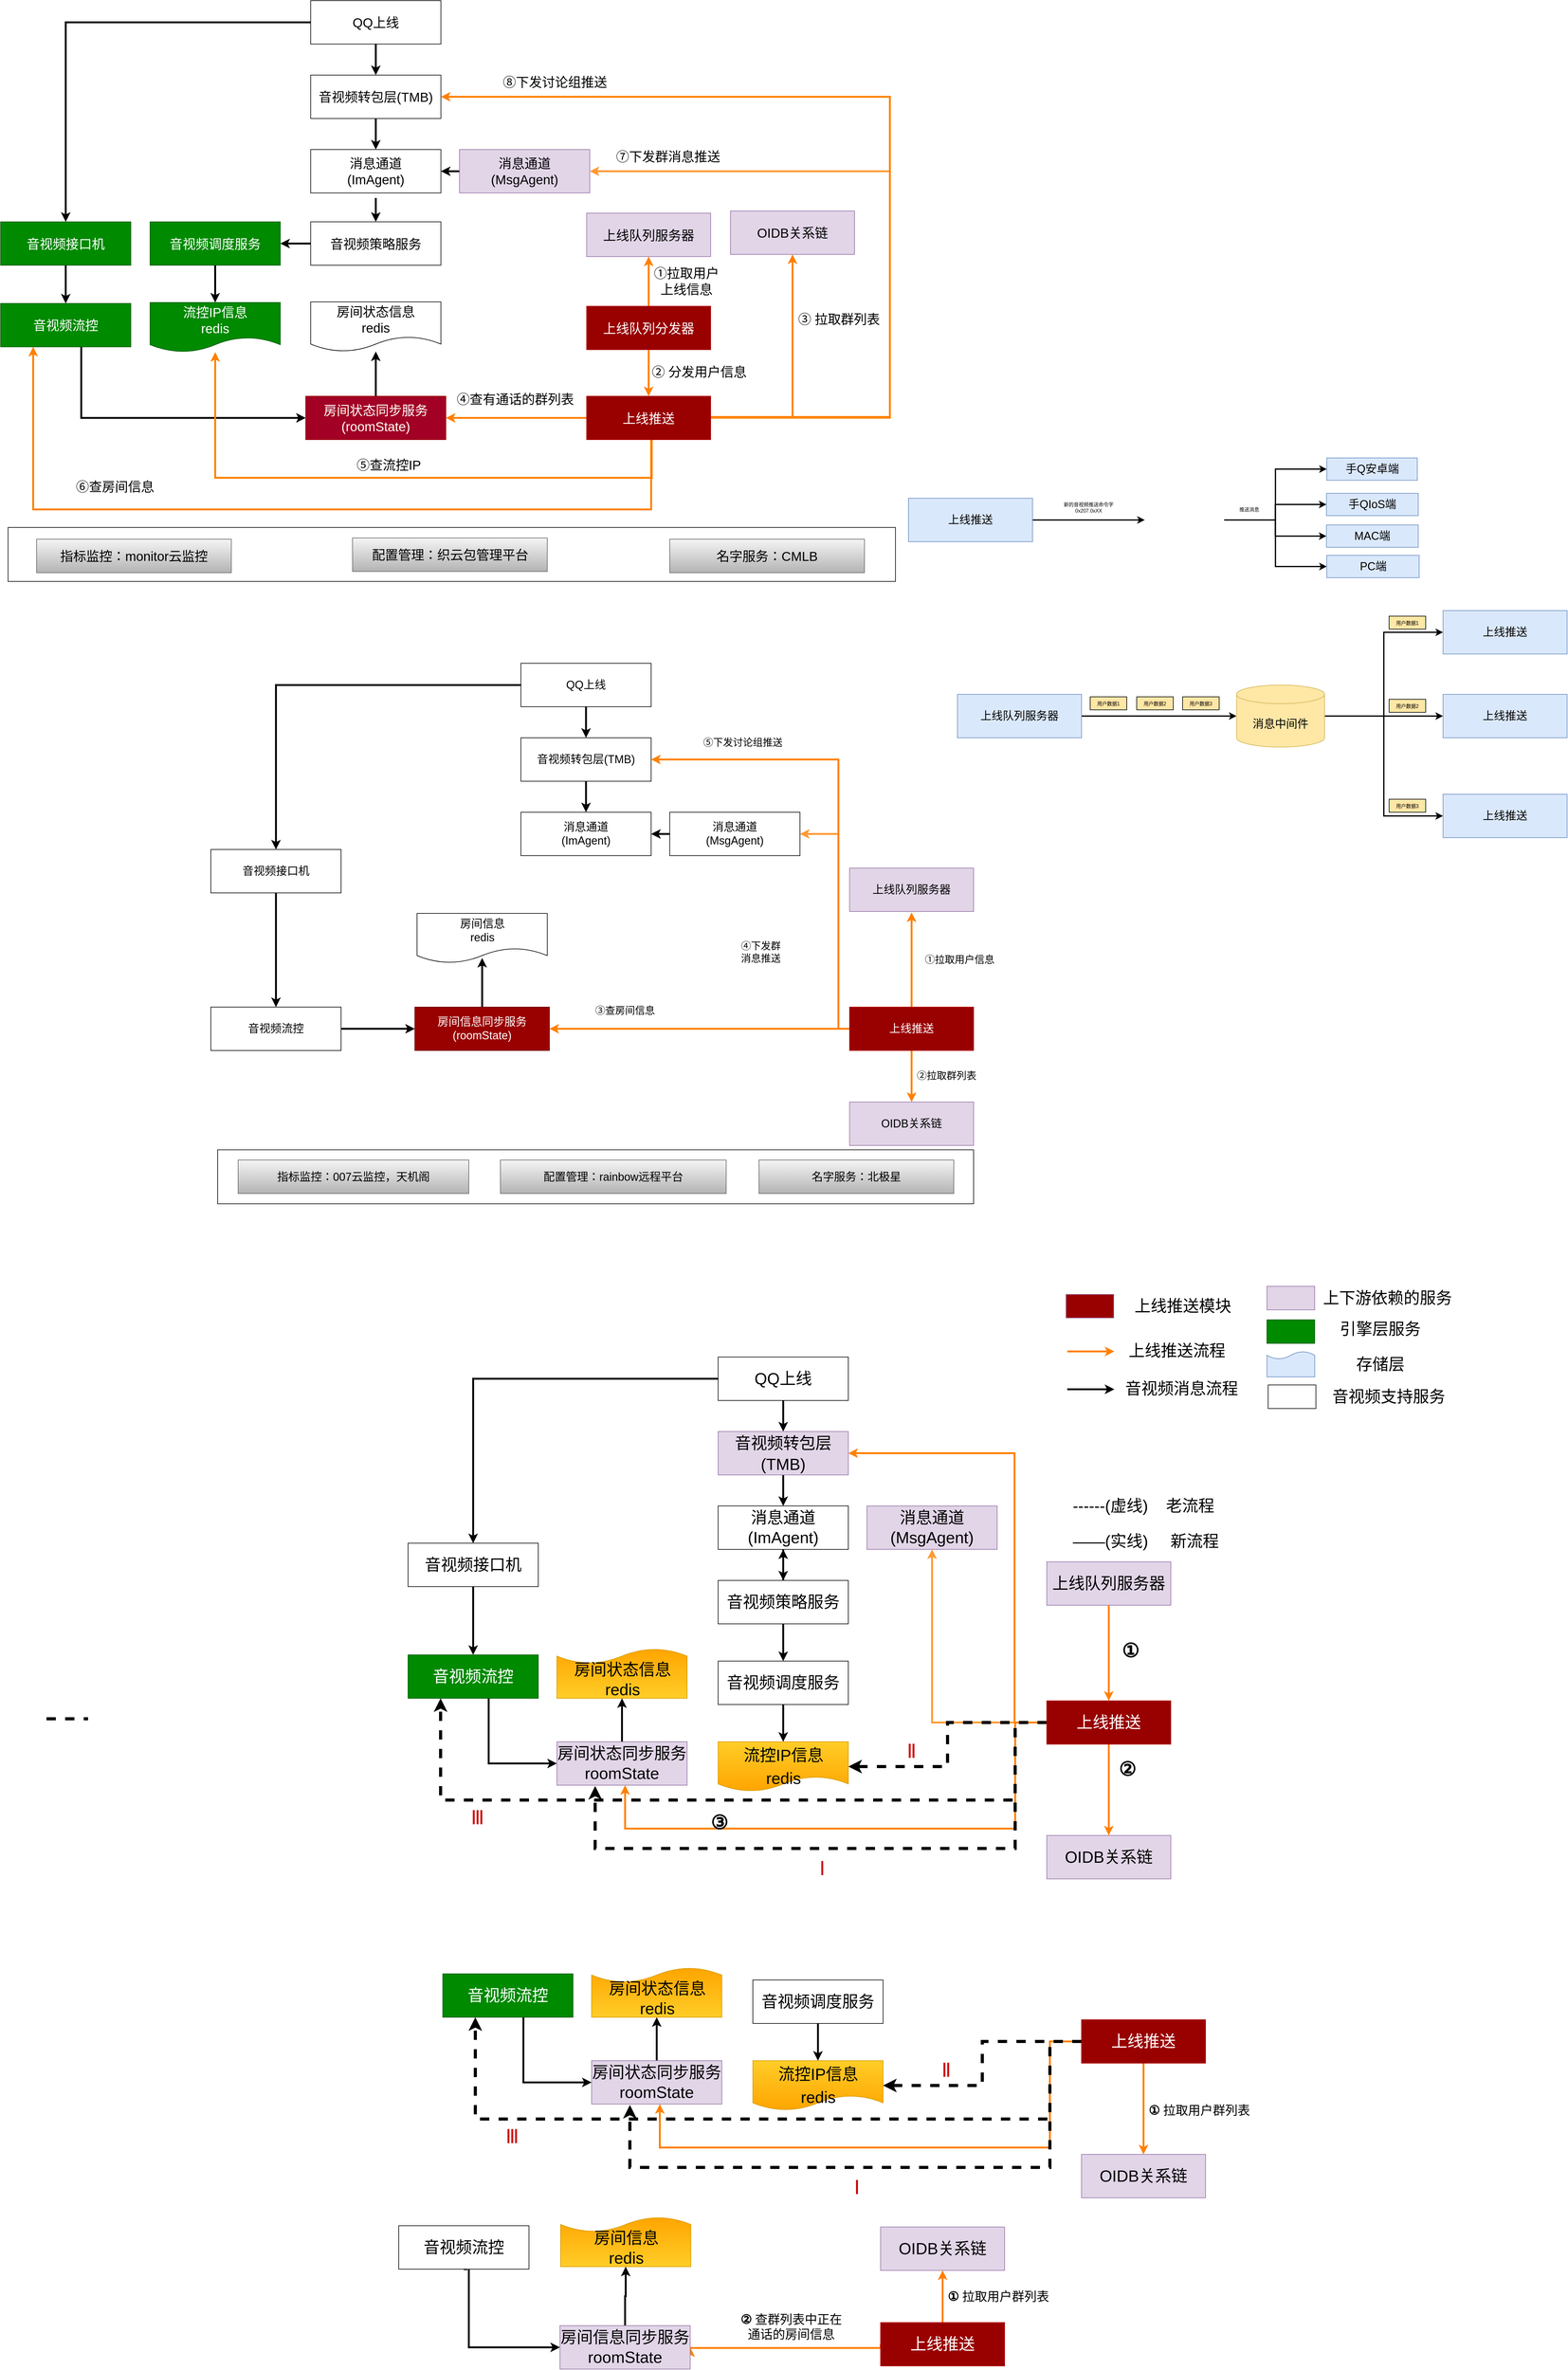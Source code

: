 <mxfile version="20.2.7" type="github">
  <diagram id="ZT4QKTwUXIaFVMcg_OeR" name="第 1 页">
    <mxGraphModel dx="2572" dy="1088" grid="0" gridSize="10" guides="1" tooltips="1" connect="1" arrows="1" fold="1" page="0" pageScale="1" pageWidth="827" pageHeight="1169" math="0" shadow="0">
      <root>
        <mxCell id="0" />
        <mxCell id="1" parent="0" />
        <mxCell id="RmbWy2bbRifr_mFCkCXx-22" style="edgeStyle=orthogonalEdgeStyle;rounded=0;orthogonalLoop=1;jettySize=auto;html=1;entryX=0.5;entryY=0;entryDx=0;entryDy=0;fontSize=21;strokeWidth=3;" parent="1" source="RmbWy2bbRifr_mFCkCXx-1" target="RmbWy2bbRifr_mFCkCXx-3" edge="1">
          <mxGeometry relative="1" as="geometry" />
        </mxCell>
        <mxCell id="RmbWy2bbRifr_mFCkCXx-39" style="edgeStyle=orthogonalEdgeStyle;rounded=0;orthogonalLoop=1;jettySize=auto;html=1;entryX=0.5;entryY=0;entryDx=0;entryDy=0;fontSize=21;strokeWidth=3;" parent="1" source="RmbWy2bbRifr_mFCkCXx-1" target="RmbWy2bbRifr_mFCkCXx-13" edge="1">
          <mxGeometry relative="1" as="geometry" />
        </mxCell>
        <mxCell id="RmbWy2bbRifr_mFCkCXx-1" value="&lt;font style=&quot;font-size: 21px;&quot;&gt;QQ上线&lt;/font&gt;" style="rounded=0;whiteSpace=wrap;html=1;fontSize=21;" parent="1" vertex="1">
          <mxGeometry x="-119" y="32" width="210" height="70" as="geometry" />
        </mxCell>
        <mxCell id="RmbWy2bbRifr_mFCkCXx-23" style="edgeStyle=orthogonalEdgeStyle;rounded=0;orthogonalLoop=1;jettySize=auto;html=1;entryX=0.5;entryY=0;entryDx=0;entryDy=0;fontSize=21;strokeWidth=3;" parent="1" source="RmbWy2bbRifr_mFCkCXx-3" target="RmbWy2bbRifr_mFCkCXx-4" edge="1">
          <mxGeometry relative="1" as="geometry" />
        </mxCell>
        <mxCell id="RmbWy2bbRifr_mFCkCXx-3" value="&lt;font style=&quot;font-size: 21px;&quot;&gt;音视频转包层(TMB)&lt;/font&gt;" style="rounded=0;whiteSpace=wrap;html=1;fontSize=21;" parent="1" vertex="1">
          <mxGeometry x="-119" y="152" width="210" height="70" as="geometry" />
        </mxCell>
        <mxCell id="RmbWy2bbRifr_mFCkCXx-24" style="edgeStyle=orthogonalEdgeStyle;rounded=0;orthogonalLoop=1;jettySize=auto;html=1;entryX=0.5;entryY=0;entryDx=0;entryDy=0;fontSize=21;strokeWidth=3;" parent="1" target="RmbWy2bbRifr_mFCkCXx-5" edge="1">
          <mxGeometry relative="1" as="geometry">
            <mxPoint x="-14" y="350" as="sourcePoint" />
          </mxGeometry>
        </mxCell>
        <mxCell id="RmbWy2bbRifr_mFCkCXx-4" value="消息通道&lt;br style=&quot;font-size: 21px;&quot;&gt;(ImAgent)" style="rounded=0;whiteSpace=wrap;html=1;fontSize=21;" parent="1" vertex="1">
          <mxGeometry x="-119" y="272" width="210" height="70" as="geometry" />
        </mxCell>
        <mxCell id="RmbWy2bbRifr_mFCkCXx-25" style="edgeStyle=orthogonalEdgeStyle;rounded=0;orthogonalLoop=1;jettySize=auto;html=1;fontSize=21;strokeWidth=3;" parent="1" source="RmbWy2bbRifr_mFCkCXx-5" target="RmbWy2bbRifr_mFCkCXx-7" edge="1">
          <mxGeometry relative="1" as="geometry" />
        </mxCell>
        <mxCell id="RmbWy2bbRifr_mFCkCXx-5" value="音视频策略服务" style="rounded=0;whiteSpace=wrap;html=1;fontSize=21;" parent="1" vertex="1">
          <mxGeometry x="-119" y="388.5" width="210" height="70" as="geometry" />
        </mxCell>
        <mxCell id="RmbWy2bbRifr_mFCkCXx-26" style="edgeStyle=orthogonalEdgeStyle;rounded=0;orthogonalLoop=1;jettySize=auto;html=1;fontSize=21;strokeWidth=3;" parent="1" source="RmbWy2bbRifr_mFCkCXx-7" target="RmbWy2bbRifr_mFCkCXx-9" edge="1">
          <mxGeometry relative="1" as="geometry" />
        </mxCell>
        <mxCell id="RmbWy2bbRifr_mFCkCXx-7" value="音视频调度服务" style="rounded=0;whiteSpace=wrap;html=1;fontSize=21;fillColor=#008a00;strokeColor=#005700;fontColor=#ffffff;" parent="1" vertex="1">
          <mxGeometry x="-378" y="388.5" width="210" height="70" as="geometry" />
        </mxCell>
        <mxCell id="RmbWy2bbRifr_mFCkCXx-9" value="流控IP信息&lt;br&gt;redis" style="shape=document;whiteSpace=wrap;html=1;boundedLbl=1;fontSize=21;fillColor=#008a00;strokeColor=#005700;fontColor=#ffffff;" parent="1" vertex="1">
          <mxGeometry x="-378" y="518.5" width="210" height="80" as="geometry" />
        </mxCell>
        <mxCell id="RmbWy2bbRifr_mFCkCXx-103" style="edgeStyle=orthogonalEdgeStyle;rounded=0;orthogonalLoop=1;jettySize=auto;html=1;fontSize=21;strokeColor=#000000;strokeWidth=3;" parent="1" source="RmbWy2bbRifr_mFCkCXx-11" target="RmbWy2bbRifr_mFCkCXx-4" edge="1">
          <mxGeometry relative="1" as="geometry" />
        </mxCell>
        <mxCell id="RmbWy2bbRifr_mFCkCXx-11" value="消息通道&lt;br style=&quot;font-size: 21px;&quot;&gt;(MsgAgent)" style="rounded=0;whiteSpace=wrap;html=1;fontSize=21;fillColor=#e1d5e7;strokeColor=#9673a6;" parent="1" vertex="1">
          <mxGeometry x="121" y="272" width="210" height="70" as="geometry" />
        </mxCell>
        <mxCell id="RmbWy2bbRifr_mFCkCXx-38" style="edgeStyle=orthogonalEdgeStyle;rounded=0;orthogonalLoop=1;jettySize=auto;html=1;entryX=0.5;entryY=0;entryDx=0;entryDy=0;fontSize=21;strokeWidth=3;" parent="1" source="RmbWy2bbRifr_mFCkCXx-13" target="RmbWy2bbRifr_mFCkCXx-14" edge="1">
          <mxGeometry relative="1" as="geometry" />
        </mxCell>
        <mxCell id="RmbWy2bbRifr_mFCkCXx-13" value="音视频接口机" style="rounded=0;whiteSpace=wrap;html=1;fontSize=21;fillColor=#008a00;fontColor=#ffffff;strokeColor=#005700;" parent="1" vertex="1">
          <mxGeometry x="-619" y="388.5" width="210" height="70" as="geometry" />
        </mxCell>
        <mxCell id="RmbWy2bbRifr_mFCkCXx-43" style="edgeStyle=orthogonalEdgeStyle;rounded=0;orthogonalLoop=1;jettySize=auto;html=1;exitX=0.627;exitY=0.995;exitDx=0;exitDy=0;entryX=0;entryY=0.5;entryDx=0;entryDy=0;fontSize=21;strokeWidth=3;exitPerimeter=0;" parent="1" source="RmbWy2bbRifr_mFCkCXx-14" target="RmbWy2bbRifr_mFCkCXx-21" edge="1">
          <mxGeometry relative="1" as="geometry">
            <Array as="points">
              <mxPoint x="-487" y="582" />
              <mxPoint x="-489" y="705" />
            </Array>
          </mxGeometry>
        </mxCell>
        <mxCell id="RmbWy2bbRifr_mFCkCXx-14" value="音视频流控" style="rounded=0;whiteSpace=wrap;html=1;fontSize=21;fillColor=#008a00;fontColor=#ffffff;strokeColor=#005700;" parent="1" vertex="1">
          <mxGeometry x="-619" y="520" width="210" height="70" as="geometry" />
        </mxCell>
        <mxCell id="RmbWy2bbRifr_mFCkCXx-15" value="上线队列服务器" style="rounded=0;whiteSpace=wrap;html=1;fontSize=21;fillColor=#e1d5e7;strokeColor=#9673a6;" parent="1" vertex="1">
          <mxGeometry x="326" y="374.5" width="200" height="70" as="geometry" />
        </mxCell>
        <mxCell id="RmbWy2bbRifr_mFCkCXx-31" style="edgeStyle=orthogonalEdgeStyle;rounded=0;orthogonalLoop=1;jettySize=auto;html=1;fontSize=21;strokeWidth=3;strokeColor=#FF8000;" parent="1" source="RmbWy2bbRifr_mFCkCXx-16" target="RmbWy2bbRifr_mFCkCXx-17" edge="1">
          <mxGeometry relative="1" as="geometry" />
        </mxCell>
        <mxCell id="RmbWy2bbRifr_mFCkCXx-172" style="edgeStyle=orthogonalEdgeStyle;rounded=0;orthogonalLoop=1;jettySize=auto;html=1;entryX=0.5;entryY=1;entryDx=0;entryDy=0;fontSize=21;fontColor=#000000;strokeColor=#FF8000;strokeWidth=3;" parent="1" source="RmbWy2bbRifr_mFCkCXx-16" target="RmbWy2bbRifr_mFCkCXx-15" edge="1">
          <mxGeometry relative="1" as="geometry" />
        </mxCell>
        <mxCell id="RmbWy2bbRifr_mFCkCXx-16" value="上线队列分发器" style="rounded=0;whiteSpace=wrap;html=1;fontSize=21;fillColor=#990000;fontColor=#ffffff;strokeColor=#B20000;" parent="1" vertex="1">
          <mxGeometry x="326" y="524.5" width="200" height="70" as="geometry" />
        </mxCell>
        <mxCell id="RmbWy2bbRifr_mFCkCXx-28" style="edgeStyle=orthogonalEdgeStyle;rounded=0;orthogonalLoop=1;jettySize=auto;html=1;fontSize=21;strokeWidth=3;strokeColor=#FF8000;" parent="1" source="RmbWy2bbRifr_mFCkCXx-17" target="RmbWy2bbRifr_mFCkCXx-9" edge="1">
          <mxGeometry relative="1" as="geometry">
            <Array as="points">
              <mxPoint x="431" y="801" />
              <mxPoint x="-273" y="801" />
            </Array>
          </mxGeometry>
        </mxCell>
        <mxCell id="RmbWy2bbRifr_mFCkCXx-29" style="edgeStyle=orthogonalEdgeStyle;rounded=0;orthogonalLoop=1;jettySize=auto;html=1;fontSize=21;strokeWidth=3;strokeColor=#FF8000;" parent="1" source="RmbWy2bbRifr_mFCkCXx-17" target="RmbWy2bbRifr_mFCkCXx-27" edge="1">
          <mxGeometry relative="1" as="geometry">
            <Array as="points" />
          </mxGeometry>
        </mxCell>
        <mxCell id="RmbWy2bbRifr_mFCkCXx-33" style="edgeStyle=orthogonalEdgeStyle;rounded=0;orthogonalLoop=1;jettySize=auto;html=1;entryX=1;entryY=0.5;entryDx=0;entryDy=0;fontSize=21;strokeWidth=3;strokeColor=#FF9933;" parent="1" source="RmbWy2bbRifr_mFCkCXx-17" target="RmbWy2bbRifr_mFCkCXx-11" edge="1">
          <mxGeometry relative="1" as="geometry">
            <Array as="points">
              <mxPoint x="815" y="705" />
              <mxPoint x="815" y="307" />
            </Array>
          </mxGeometry>
        </mxCell>
        <mxCell id="RmbWy2bbRifr_mFCkCXx-34" style="edgeStyle=orthogonalEdgeStyle;rounded=0;orthogonalLoop=1;jettySize=auto;html=1;entryX=1;entryY=0.5;entryDx=0;entryDy=0;fontSize=21;strokeWidth=3;strokeColor=#FF8000;" parent="1" source="RmbWy2bbRifr_mFCkCXx-17" target="RmbWy2bbRifr_mFCkCXx-3" edge="1">
          <mxGeometry relative="1" as="geometry">
            <Array as="points">
              <mxPoint x="815" y="703" />
              <mxPoint x="815" y="187" />
            </Array>
          </mxGeometry>
        </mxCell>
        <mxCell id="RmbWy2bbRifr_mFCkCXx-35" style="edgeStyle=orthogonalEdgeStyle;rounded=0;orthogonalLoop=1;jettySize=auto;html=1;fontSize=21;strokeWidth=3;strokeColor=#FF8000;entryX=1;entryY=0.5;entryDx=0;entryDy=0;" parent="1" source="RmbWy2bbRifr_mFCkCXx-17" target="RmbWy2bbRifr_mFCkCXx-21" edge="1">
          <mxGeometry relative="1" as="geometry">
            <Array as="points">
              <mxPoint x="144" y="705" />
              <mxPoint x="144" y="705" />
            </Array>
          </mxGeometry>
        </mxCell>
        <mxCell id="RmbWy2bbRifr_mFCkCXx-46" style="edgeStyle=orthogonalEdgeStyle;rounded=0;orthogonalLoop=1;jettySize=auto;html=1;entryX=0.25;entryY=1;entryDx=0;entryDy=0;fontSize=21;strokeWidth=3;strokeColor=#FF8000;startArrow=none;exitX=0.5;exitY=1;exitDx=0;exitDy=0;" parent="1" target="RmbWy2bbRifr_mFCkCXx-14" edge="1" source="RmbWy2bbRifr_mFCkCXx-17">
          <mxGeometry relative="1" as="geometry">
            <mxPoint x="450" y="692" as="sourcePoint" />
            <Array as="points">
              <mxPoint x="426" y="705" />
              <mxPoint x="430" y="705" />
              <mxPoint x="430" y="852" />
              <mxPoint x="-566" y="852" />
            </Array>
          </mxGeometry>
        </mxCell>
        <mxCell id="RmbWy2bbRifr_mFCkCXx-17" value="上线推送" style="rounded=0;whiteSpace=wrap;html=1;fontSize=21;fillColor=#990000;fontColor=#ffffff;strokeColor=#B20000;" parent="1" vertex="1">
          <mxGeometry x="326" y="669.5" width="200" height="70" as="geometry" />
        </mxCell>
        <mxCell id="RmbWy2bbRifr_mFCkCXx-45" style="edgeStyle=orthogonalEdgeStyle;rounded=0;orthogonalLoop=1;jettySize=auto;html=1;fontSize=21;strokeWidth=3;" parent="1" source="RmbWy2bbRifr_mFCkCXx-21" target="RmbWy2bbRifr_mFCkCXx-18" edge="1">
          <mxGeometry relative="1" as="geometry" />
        </mxCell>
        <mxCell id="RmbWy2bbRifr_mFCkCXx-21" value="房间状态同步服务&lt;br style=&quot;font-size: 21px;&quot;&gt;(roomState)" style="rounded=0;whiteSpace=wrap;html=1;fontSize=21;fillColor=#a20025;strokeColor=#990000;fontColor=#ffffff;" parent="1" vertex="1">
          <mxGeometry x="-127" y="669.5" width="226" height="70" as="geometry" />
        </mxCell>
        <mxCell id="RmbWy2bbRifr_mFCkCXx-48" value="&lt;span style=&quot;font-size: 21px;&quot;&gt;&lt;font style=&quot;font-size: 21px;&quot;&gt;①拉取用户上线信息&lt;/font&gt;&lt;/span&gt;" style="text;html=1;strokeColor=none;fillColor=none;align=center;verticalAlign=middle;whiteSpace=wrap;rounded=0;fontSize=21;" parent="1" vertex="1">
          <mxGeometry x="426" y="459" width="122" height="50" as="geometry" />
        </mxCell>
        <mxCell id="RmbWy2bbRifr_mFCkCXx-49" value="&lt;span style=&quot;font-size: 21px;&quot;&gt;&lt;font style=&quot;font-size: 21px;&quot;&gt;② 分发用户信息&lt;/font&gt;&lt;/span&gt;" style="text;html=1;strokeColor=none;fillColor=none;align=center;verticalAlign=middle;whiteSpace=wrap;rounded=0;fontSize=21;" parent="1" vertex="1">
          <mxGeometry x="426" y="604.5" width="163" height="50" as="geometry" />
        </mxCell>
        <mxCell id="RmbWy2bbRifr_mFCkCXx-50" value="&lt;span style=&quot;font-size: 21px;&quot;&gt;&lt;font style=&quot;font-size: 21px;&quot;&gt;③ 拉取群列表&lt;/font&gt;&lt;/span&gt;" style="text;html=1;strokeColor=none;fillColor=none;align=center;verticalAlign=middle;whiteSpace=wrap;rounded=0;fontSize=21;" parent="1" vertex="1">
          <mxGeometry x="656" y="520" width="154" height="50" as="geometry" />
        </mxCell>
        <mxCell id="RmbWy2bbRifr_mFCkCXx-51" value="&lt;span style=&quot;font-size: 21px;&quot;&gt;&lt;font style=&quot;font-size: 21px;&quot;&gt;④查有通话的群列表&lt;/font&gt;&lt;/span&gt;" style="text;html=1;strokeColor=none;fillColor=none;align=center;verticalAlign=middle;whiteSpace=wrap;rounded=0;fontSize=21;" parent="1" vertex="1">
          <mxGeometry x="107" y="648.5" width="208" height="50" as="geometry" />
        </mxCell>
        <mxCell id="RmbWy2bbRifr_mFCkCXx-53" value="&lt;span style=&quot;font-size: 21px;&quot;&gt;&lt;font style=&quot;font-size: 21px;&quot;&gt;⑤查流控IP&lt;/font&gt;&lt;/span&gt;" style="text;html=1;strokeColor=none;fillColor=none;align=center;verticalAlign=middle;whiteSpace=wrap;rounded=0;fontSize=21;" parent="1" vertex="1">
          <mxGeometry x="-64" y="755" width="142" height="50" as="geometry" />
        </mxCell>
        <mxCell id="RmbWy2bbRifr_mFCkCXx-54" value="&lt;span style=&quot;font-size: 21px;&quot;&gt;&lt;font style=&quot;font-size: 21px;&quot;&gt;⑥&lt;/font&gt;&lt;/span&gt;查房间信息" style="text;html=1;strokeColor=none;fillColor=none;align=center;verticalAlign=middle;whiteSpace=wrap;rounded=0;fontSize=21;" parent="1" vertex="1">
          <mxGeometry x="-510" y="790" width="151" height="50" as="geometry" />
        </mxCell>
        <mxCell id="RmbWy2bbRifr_mFCkCXx-55" value="&lt;span style=&quot;font-size: 21px;&quot;&gt;&lt;font style=&quot;font-size: 21px;&quot;&gt;⑦下发群消息推送&lt;/font&gt;&lt;/span&gt;" style="text;html=1;strokeColor=none;fillColor=none;align=center;verticalAlign=middle;whiteSpace=wrap;rounded=0;fontSize=21;" parent="1" vertex="1">
          <mxGeometry x="361" y="258" width="193" height="50" as="geometry" />
        </mxCell>
        <mxCell id="RmbWy2bbRifr_mFCkCXx-60" style="edgeStyle=orthogonalEdgeStyle;rounded=0;orthogonalLoop=1;jettySize=auto;html=1;entryX=0.5;entryY=0;entryDx=0;entryDy=0;fontSize=18;strokeWidth=3;" parent="1" source="RmbWy2bbRifr_mFCkCXx-62" target="RmbWy2bbRifr_mFCkCXx-64" edge="1">
          <mxGeometry relative="1" as="geometry" />
        </mxCell>
        <mxCell id="RmbWy2bbRifr_mFCkCXx-61" style="edgeStyle=orthogonalEdgeStyle;rounded=0;orthogonalLoop=1;jettySize=auto;html=1;entryX=0.5;entryY=0;entryDx=0;entryDy=0;fontSize=18;strokeWidth=3;" parent="1" source="RmbWy2bbRifr_mFCkCXx-62" target="RmbWy2bbRifr_mFCkCXx-74" edge="1">
          <mxGeometry relative="1" as="geometry" />
        </mxCell>
        <mxCell id="RmbWy2bbRifr_mFCkCXx-62" value="&lt;font style=&quot;font-size: 18px;&quot;&gt;QQ上线&lt;/font&gt;" style="rounded=0;whiteSpace=wrap;html=1;fontSize=18;" parent="1" vertex="1">
          <mxGeometry x="220" y="1100" width="210" height="70" as="geometry" />
        </mxCell>
        <mxCell id="RmbWy2bbRifr_mFCkCXx-63" style="edgeStyle=orthogonalEdgeStyle;rounded=0;orthogonalLoop=1;jettySize=auto;html=1;entryX=0.5;entryY=0;entryDx=0;entryDy=0;fontSize=18;strokeWidth=3;" parent="1" source="RmbWy2bbRifr_mFCkCXx-64" target="RmbWy2bbRifr_mFCkCXx-66" edge="1">
          <mxGeometry relative="1" as="geometry" />
        </mxCell>
        <mxCell id="RmbWy2bbRifr_mFCkCXx-64" value="&lt;font style=&quot;font-size: 18px;&quot;&gt;音视频转包层(TMB)&lt;/font&gt;" style="rounded=0;whiteSpace=wrap;html=1;fontSize=18;" parent="1" vertex="1">
          <mxGeometry x="220" y="1220" width="210" height="70" as="geometry" />
        </mxCell>
        <mxCell id="RmbWy2bbRifr_mFCkCXx-66" value="消息通道&lt;br style=&quot;font-size: 18px;&quot;&gt;(ImAgent)" style="rounded=0;whiteSpace=wrap;html=1;fontSize=18;" parent="1" vertex="1">
          <mxGeometry x="220" y="1340" width="210" height="70" as="geometry" />
        </mxCell>
        <mxCell id="RmbWy2bbRifr_mFCkCXx-156" style="edgeStyle=orthogonalEdgeStyle;rounded=0;orthogonalLoop=1;jettySize=auto;html=1;fontSize=18;fontColor=#CC0000;strokeColor=#000000;strokeWidth=3;" parent="1" source="RmbWy2bbRifr_mFCkCXx-72" target="RmbWy2bbRifr_mFCkCXx-66" edge="1">
          <mxGeometry relative="1" as="geometry" />
        </mxCell>
        <mxCell id="RmbWy2bbRifr_mFCkCXx-72" value="消息通道&lt;br style=&quot;font-size: 18px;&quot;&gt;(MsgAgent)" style="rounded=0;whiteSpace=wrap;html=1;fontSize=18;" parent="1" vertex="1">
          <mxGeometry x="460" y="1340" width="210" height="70" as="geometry" />
        </mxCell>
        <mxCell id="RmbWy2bbRifr_mFCkCXx-73" style="edgeStyle=orthogonalEdgeStyle;rounded=0;orthogonalLoop=1;jettySize=auto;html=1;entryX=0.5;entryY=0;entryDx=0;entryDy=0;fontSize=18;strokeWidth=3;exitX=0.5;exitY=1;exitDx=0;exitDy=0;" parent="1" source="RmbWy2bbRifr_mFCkCXx-74" target="RmbWy2bbRifr_mFCkCXx-76" edge="1">
          <mxGeometry relative="1" as="geometry">
            <mxPoint x="-175" y="1544" as="sourcePoint" />
          </mxGeometry>
        </mxCell>
        <mxCell id="RmbWy2bbRifr_mFCkCXx-74" value="音视频接口机" style="rounded=0;whiteSpace=wrap;html=1;fontSize=18;" parent="1" vertex="1">
          <mxGeometry x="-280" y="1400" width="210" height="70" as="geometry" />
        </mxCell>
        <mxCell id="RmbWy2bbRifr_mFCkCXx-158" style="edgeStyle=orthogonalEdgeStyle;rounded=0;orthogonalLoop=1;jettySize=auto;html=1;entryX=0;entryY=0.5;entryDx=0;entryDy=0;fontSize=18;fontColor=#CC0000;strokeColor=#000000;strokeWidth=3;" parent="1" source="RmbWy2bbRifr_mFCkCXx-76" target="RmbWy2bbRifr_mFCkCXx-93" edge="1">
          <mxGeometry relative="1" as="geometry" />
        </mxCell>
        <mxCell id="RmbWy2bbRifr_mFCkCXx-76" value="音视频流控" style="rounded=0;whiteSpace=wrap;html=1;fontSize=18;" parent="1" vertex="1">
          <mxGeometry x="-280" y="1654" width="210" height="70" as="geometry" />
        </mxCell>
        <mxCell id="RmbWy2bbRifr_mFCkCXx-78" value="上线队列服务器" style="rounded=0;whiteSpace=wrap;html=1;fontSize=18;fillColor=#e1d5e7;strokeColor=#9673a6;" parent="1" vertex="1">
          <mxGeometry x="750" y="1430" width="200" height="70" as="geometry" />
        </mxCell>
        <mxCell id="RmbWy2bbRifr_mFCkCXx-82" style="edgeStyle=orthogonalEdgeStyle;rounded=0;orthogonalLoop=1;jettySize=auto;html=1;fontSize=18;strokeWidth=3;strokeColor=#FF8000;" parent="1" source="RmbWy2bbRifr_mFCkCXx-87" target="RmbWy2bbRifr_mFCkCXx-88" edge="1">
          <mxGeometry relative="1" as="geometry" />
        </mxCell>
        <mxCell id="RmbWy2bbRifr_mFCkCXx-83" style="edgeStyle=orthogonalEdgeStyle;rounded=0;orthogonalLoop=1;jettySize=auto;html=1;entryX=1;entryY=0.5;entryDx=0;entryDy=0;fontSize=18;strokeWidth=3;strokeColor=#FF9933;" parent="1" source="RmbWy2bbRifr_mFCkCXx-87" target="RmbWy2bbRifr_mFCkCXx-72" edge="1">
          <mxGeometry relative="1" as="geometry">
            <Array as="points">
              <mxPoint x="732" y="1689" />
              <mxPoint x="732" y="1375" />
            </Array>
          </mxGeometry>
        </mxCell>
        <mxCell id="RmbWy2bbRifr_mFCkCXx-84" style="edgeStyle=orthogonalEdgeStyle;rounded=0;orthogonalLoop=1;jettySize=auto;html=1;entryX=1;entryY=0.5;entryDx=0;entryDy=0;fontSize=18;strokeWidth=3;strokeColor=#FF8000;" parent="1" source="RmbWy2bbRifr_mFCkCXx-87" target="RmbWy2bbRifr_mFCkCXx-64" edge="1">
          <mxGeometry relative="1" as="geometry">
            <Array as="points">
              <mxPoint x="732" y="1689" />
              <mxPoint x="732" y="1255" />
            </Array>
          </mxGeometry>
        </mxCell>
        <mxCell id="RmbWy2bbRifr_mFCkCXx-85" style="edgeStyle=orthogonalEdgeStyle;rounded=0;orthogonalLoop=1;jettySize=auto;html=1;fontSize=18;strokeWidth=3;strokeColor=#FF8000;" parent="1" source="RmbWy2bbRifr_mFCkCXx-87" target="RmbWy2bbRifr_mFCkCXx-93" edge="1">
          <mxGeometry relative="1" as="geometry">
            <Array as="points">
              <mxPoint x="432" y="1689" />
              <mxPoint x="432" y="1689" />
            </Array>
          </mxGeometry>
        </mxCell>
        <mxCell id="RmbWy2bbRifr_mFCkCXx-157" style="edgeStyle=orthogonalEdgeStyle;rounded=0;orthogonalLoop=1;jettySize=auto;html=1;fontSize=18;fontColor=#CC0000;strokeColor=#FF8000;strokeWidth=3;" parent="1" source="RmbWy2bbRifr_mFCkCXx-87" edge="1">
          <mxGeometry relative="1" as="geometry">
            <mxPoint x="850" y="1501.5" as="targetPoint" />
          </mxGeometry>
        </mxCell>
        <mxCell id="RmbWy2bbRifr_mFCkCXx-87" value="上线推送" style="rounded=0;whiteSpace=wrap;html=1;fontSize=18;fillColor=#990000;fontColor=#ffffff;strokeColor=#B20000;" parent="1" vertex="1">
          <mxGeometry x="750" y="1654" width="200" height="70" as="geometry" />
        </mxCell>
        <mxCell id="RmbWy2bbRifr_mFCkCXx-88" value="OIDB关系链" style="rounded=0;whiteSpace=wrap;html=1;fontSize=18;fillColor=#e1d5e7;strokeColor=#9673a6;" parent="1" vertex="1">
          <mxGeometry x="750" y="1807" width="200" height="70" as="geometry" />
        </mxCell>
        <mxCell id="RmbWy2bbRifr_mFCkCXx-92" style="edgeStyle=orthogonalEdgeStyle;rounded=0;orthogonalLoop=1;jettySize=auto;html=1;entryX=0.5;entryY=0.897;entryDx=0;entryDy=0;fontSize=18;strokeWidth=3;entryPerimeter=0;" parent="1" source="RmbWy2bbRifr_mFCkCXx-93" target="RmbWy2bbRifr_mFCkCXx-90" edge="1">
          <mxGeometry relative="1" as="geometry" />
        </mxCell>
        <mxCell id="RmbWy2bbRifr_mFCkCXx-93" value="房间信息同步服务&lt;br style=&quot;font-size: 18px;&quot;&gt;(roomState)" style="rounded=0;whiteSpace=wrap;html=1;fontSize=18;fillColor=#990000;strokeColor=#6F0000;fontColor=#ffffff;" parent="1" vertex="1">
          <mxGeometry x="49" y="1654" width="217" height="70" as="geometry" />
        </mxCell>
        <mxCell id="RmbWy2bbRifr_mFCkCXx-96" value="&lt;span style=&quot;font-size: 16px;&quot;&gt;&lt;font style=&quot;font-size: 16px;&quot;&gt;②&lt;/font&gt;&lt;/span&gt;&lt;span style=&quot;font-size: 16px;&quot;&gt;拉取群列表&lt;/span&gt;" style="text;html=1;strokeColor=none;fillColor=none;align=center;verticalAlign=middle;whiteSpace=wrap;rounded=0;fontSize=16;" parent="1" vertex="1">
          <mxGeometry x="850" y="1739" width="113" height="50" as="geometry" />
        </mxCell>
        <mxCell id="RmbWy2bbRifr_mFCkCXx-97" value="&lt;span style=&quot;font-size: 16px;&quot;&gt;&lt;font style=&quot;font-size: 16px;&quot;&gt;③查房间信息&lt;/font&gt;&lt;/span&gt;" style="text;html=1;strokeColor=none;fillColor=none;align=center;verticalAlign=middle;whiteSpace=wrap;rounded=0;fontSize=16;" parent="1" vertex="1">
          <mxGeometry x="328" y="1634" width="120" height="50" as="geometry" />
        </mxCell>
        <mxCell id="RmbWy2bbRifr_mFCkCXx-100" value="&lt;span style=&quot;font-size: 16px;&quot;&gt;&lt;font style=&quot;font-size: 16px;&quot;&gt;④下发群消息推送&lt;/font&gt;&lt;/span&gt;" style="text;html=1;strokeColor=none;fillColor=none;align=center;verticalAlign=middle;whiteSpace=wrap;rounded=0;fontSize=16;" parent="1" vertex="1">
          <mxGeometry x="570" y="1540" width="74" height="50" as="geometry" />
        </mxCell>
        <mxCell id="RmbWy2bbRifr_mFCkCXx-101" value="&lt;span style=&quot;font-size: 16px;&quot;&gt;&lt;font style=&quot;font-size: 16px;&quot;&gt;⑤下发讨论组推送&lt;/font&gt;&lt;/span&gt;" style="text;html=1;strokeColor=none;fillColor=none;align=center;verticalAlign=middle;whiteSpace=wrap;rounded=0;fontSize=16;" parent="1" vertex="1">
          <mxGeometry x="501" y="1202" width="154" height="50" as="geometry" />
        </mxCell>
        <mxCell id="RmbWy2bbRifr_mFCkCXx-104" value="&lt;font style=&quot;font-size: 16px;&quot;&gt;①拉取用户信息&lt;/font&gt;" style="text;html=1;strokeColor=none;fillColor=none;align=center;verticalAlign=middle;whiteSpace=wrap;rounded=0;fontSize=16;" parent="1" vertex="1">
          <mxGeometry x="810" y="1552" width="235" height="50" as="geometry" />
        </mxCell>
        <mxCell id="RmbWy2bbRifr_mFCkCXx-27" value="OIDB关系链" style="rounded=0;whiteSpace=wrap;html=1;fontSize=21;fillColor=#e1d5e7;strokeColor=#9673a6;" parent="1" vertex="1">
          <mxGeometry x="558" y="371" width="200" height="70" as="geometry" />
        </mxCell>
        <mxCell id="RmbWy2bbRifr_mFCkCXx-110" style="edgeStyle=orthogonalEdgeStyle;rounded=0;orthogonalLoop=1;jettySize=auto;html=1;entryX=0.5;entryY=0;entryDx=0;entryDy=0;fontSize=26;strokeWidth=3;" parent="1" source="RmbWy2bbRifr_mFCkCXx-112" target="RmbWy2bbRifr_mFCkCXx-114" edge="1">
          <mxGeometry relative="1" as="geometry" />
        </mxCell>
        <mxCell id="RmbWy2bbRifr_mFCkCXx-111" style="edgeStyle=orthogonalEdgeStyle;rounded=0;orthogonalLoop=1;jettySize=auto;html=1;entryX=0.5;entryY=0;entryDx=0;entryDy=0;fontSize=26;strokeWidth=3;" parent="1" source="RmbWy2bbRifr_mFCkCXx-112" target="RmbWy2bbRifr_mFCkCXx-124" edge="1">
          <mxGeometry relative="1" as="geometry" />
        </mxCell>
        <mxCell id="RmbWy2bbRifr_mFCkCXx-112" value="&lt;font style=&quot;font-size: 26px;&quot;&gt;QQ上线&lt;/font&gt;" style="rounded=0;whiteSpace=wrap;html=1;" parent="1" vertex="1">
          <mxGeometry x="538" y="2218" width="210" height="70" as="geometry" />
        </mxCell>
        <mxCell id="RmbWy2bbRifr_mFCkCXx-113" style="edgeStyle=orthogonalEdgeStyle;rounded=0;orthogonalLoop=1;jettySize=auto;html=1;entryX=0.5;entryY=0;entryDx=0;entryDy=0;fontSize=26;strokeWidth=3;" parent="1" source="RmbWy2bbRifr_mFCkCXx-114" target="RmbWy2bbRifr_mFCkCXx-116" edge="1">
          <mxGeometry relative="1" as="geometry" />
        </mxCell>
        <mxCell id="RmbWy2bbRifr_mFCkCXx-114" value="&lt;font style=&quot;font-size: 26px;&quot;&gt;音视频转包层(TMB)&lt;/font&gt;" style="rounded=0;whiteSpace=wrap;html=1;fontSize=28;fillColor=#e1d5e7;strokeColor=#9673a6;" parent="1" vertex="1">
          <mxGeometry x="538" y="2338" width="210" height="70" as="geometry" />
        </mxCell>
        <mxCell id="RmbWy2bbRifr_mFCkCXx-115" style="edgeStyle=orthogonalEdgeStyle;rounded=0;orthogonalLoop=1;jettySize=auto;html=1;entryX=0.5;entryY=0;entryDx=0;entryDy=0;fontSize=26;strokeWidth=3;" parent="1" source="RmbWy2bbRifr_mFCkCXx-116" target="RmbWy2bbRifr_mFCkCXx-118" edge="1">
          <mxGeometry relative="1" as="geometry" />
        </mxCell>
        <mxCell id="RmbWy2bbRifr_mFCkCXx-116" value="消息通道&lt;br&gt;(ImAgent)" style="rounded=0;whiteSpace=wrap;html=1;fontSize=26;" parent="1" vertex="1">
          <mxGeometry x="538" y="2458" width="210" height="70" as="geometry" />
        </mxCell>
        <mxCell id="RmbWy2bbRifr_mFCkCXx-117" style="edgeStyle=orthogonalEdgeStyle;rounded=0;orthogonalLoop=1;jettySize=auto;html=1;fontSize=26;strokeWidth=3;" parent="1" source="RmbWy2bbRifr_mFCkCXx-118" target="RmbWy2bbRifr_mFCkCXx-120" edge="1">
          <mxGeometry relative="1" as="geometry" />
        </mxCell>
        <mxCell id="RmbWy2bbRifr_mFCkCXx-181" value="" style="edgeStyle=orthogonalEdgeStyle;rounded=0;orthogonalLoop=1;jettySize=auto;html=1;fontSize=26;fontColor=#000000;strokeColor=#000000;strokeWidth=3;" parent="1" source="RmbWy2bbRifr_mFCkCXx-118" target="RmbWy2bbRifr_mFCkCXx-116" edge="1">
          <mxGeometry relative="1" as="geometry" />
        </mxCell>
        <mxCell id="RmbWy2bbRifr_mFCkCXx-118" value="音视频策略服务" style="rounded=0;whiteSpace=wrap;html=1;fontSize=26;" parent="1" vertex="1">
          <mxGeometry x="538" y="2578" width="210" height="70" as="geometry" />
        </mxCell>
        <mxCell id="RmbWy2bbRifr_mFCkCXx-119" style="edgeStyle=orthogonalEdgeStyle;rounded=0;orthogonalLoop=1;jettySize=auto;html=1;fontSize=26;strokeWidth=3;" parent="1" source="RmbWy2bbRifr_mFCkCXx-120" target="RmbWy2bbRifr_mFCkCXx-121" edge="1">
          <mxGeometry relative="1" as="geometry" />
        </mxCell>
        <mxCell id="RmbWy2bbRifr_mFCkCXx-120" value="音视频调度服务" style="rounded=0;whiteSpace=wrap;html=1;fontSize=26;" parent="1" vertex="1">
          <mxGeometry x="538" y="2708" width="210" height="70" as="geometry" />
        </mxCell>
        <mxCell id="RmbWy2bbRifr_mFCkCXx-121" value="" style="shape=document;whiteSpace=wrap;html=1;boundedLbl=1;fontSize=26;fillColor=#ffcd28;gradientColor=#ffa500;strokeColor=#d79b00;" parent="1" vertex="1">
          <mxGeometry x="538" y="2838" width="210" height="80" as="geometry" />
        </mxCell>
        <mxCell id="RmbWy2bbRifr_mFCkCXx-122" value="消息通道&lt;br&gt;(MsgAgent)" style="rounded=0;whiteSpace=wrap;html=1;fontSize=26;fillColor=#e1d5e7;strokeColor=#9673a6;" parent="1" vertex="1">
          <mxGeometry x="778" y="2458" width="210" height="70" as="geometry" />
        </mxCell>
        <mxCell id="RmbWy2bbRifr_mFCkCXx-123" style="edgeStyle=orthogonalEdgeStyle;rounded=0;orthogonalLoop=1;jettySize=auto;html=1;entryX=0.5;entryY=0;entryDx=0;entryDy=0;fontSize=26;strokeWidth=3;" parent="1" source="RmbWy2bbRifr_mFCkCXx-124" target="RmbWy2bbRifr_mFCkCXx-126" edge="1">
          <mxGeometry relative="1" as="geometry" />
        </mxCell>
        <mxCell id="RmbWy2bbRifr_mFCkCXx-124" value="音视频接口机" style="rounded=0;whiteSpace=wrap;html=1;fontSize=26;" parent="1" vertex="1">
          <mxGeometry x="38" y="2518" width="210" height="70" as="geometry" />
        </mxCell>
        <mxCell id="RmbWy2bbRifr_mFCkCXx-125" style="edgeStyle=orthogonalEdgeStyle;rounded=0;orthogonalLoop=1;jettySize=auto;html=1;exitX=0.627;exitY=0.995;exitDx=0;exitDy=0;entryX=0;entryY=0.5;entryDx=0;entryDy=0;fontSize=26;strokeWidth=3;exitPerimeter=0;" parent="1" source="RmbWy2bbRifr_mFCkCXx-126" target="RmbWy2bbRifr_mFCkCXx-139" edge="1">
          <mxGeometry relative="1" as="geometry">
            <Array as="points">
              <mxPoint x="168" y="2768" />
              <mxPoint x="168" y="2873" />
            </Array>
          </mxGeometry>
        </mxCell>
        <mxCell id="RmbWy2bbRifr_mFCkCXx-126" value="音视频流控" style="rounded=0;whiteSpace=wrap;html=1;fontSize=26;fillColor=#008a00;fontColor=#ffffff;strokeColor=#005700;" parent="1" vertex="1">
          <mxGeometry x="38" y="2698" width="210" height="70" as="geometry" />
        </mxCell>
        <mxCell id="RmbWy2bbRifr_mFCkCXx-127" value="上线队列服务器" style="rounded=0;whiteSpace=wrap;html=1;fontSize=26;fillColor=#e1d5e7;strokeColor=#9673a6;" parent="1" vertex="1">
          <mxGeometry x="1068" y="2548" width="200" height="70" as="geometry" />
        </mxCell>
        <mxCell id="RmbWy2bbRifr_mFCkCXx-128" style="edgeStyle=orthogonalEdgeStyle;rounded=0;orthogonalLoop=1;jettySize=auto;html=1;fontSize=26;strokeWidth=3;strokeColor=#FF8000;exitX=0.5;exitY=1;exitDx=0;exitDy=0;" parent="1" source="RmbWy2bbRifr_mFCkCXx-127" target="RmbWy2bbRifr_mFCkCXx-133" edge="1">
          <mxGeometry relative="1" as="geometry">
            <mxPoint x="1168" y="2768" as="sourcePoint" />
          </mxGeometry>
        </mxCell>
        <mxCell id="RmbWy2bbRifr_mFCkCXx-129" style="edgeStyle=orthogonalEdgeStyle;rounded=0;orthogonalLoop=1;jettySize=auto;html=1;fontSize=26;strokeWidth=3;strokeColor=#FF8000;" parent="1" source="RmbWy2bbRifr_mFCkCXx-133" target="RmbWy2bbRifr_mFCkCXx-134" edge="1">
          <mxGeometry relative="1" as="geometry" />
        </mxCell>
        <mxCell id="RmbWy2bbRifr_mFCkCXx-130" style="edgeStyle=orthogonalEdgeStyle;rounded=0;orthogonalLoop=1;jettySize=auto;html=1;entryX=0.5;entryY=1;entryDx=0;entryDy=0;fontSize=26;strokeWidth=3;strokeColor=#FF9933;" parent="1" source="RmbWy2bbRifr_mFCkCXx-133" target="RmbWy2bbRifr_mFCkCXx-122" edge="1">
          <mxGeometry relative="1" as="geometry" />
        </mxCell>
        <mxCell id="RmbWy2bbRifr_mFCkCXx-131" style="edgeStyle=orthogonalEdgeStyle;rounded=0;orthogonalLoop=1;jettySize=auto;html=1;entryX=1;entryY=0.5;entryDx=0;entryDy=0;fontSize=26;strokeWidth=3;strokeColor=#FF8000;" parent="1" source="RmbWy2bbRifr_mFCkCXx-133" target="RmbWy2bbRifr_mFCkCXx-114" edge="1">
          <mxGeometry relative="1" as="geometry">
            <Array as="points">
              <mxPoint x="1016" y="2807" />
              <mxPoint x="1016" y="2373" />
            </Array>
          </mxGeometry>
        </mxCell>
        <mxCell id="RmbWy2bbRifr_mFCkCXx-132" style="edgeStyle=orthogonalEdgeStyle;rounded=0;orthogonalLoop=1;jettySize=auto;html=1;fontSize=26;strokeWidth=3;strokeColor=#FF8000;" parent="1" source="RmbWy2bbRifr_mFCkCXx-133" target="RmbWy2bbRifr_mFCkCXx-139" edge="1">
          <mxGeometry relative="1" as="geometry">
            <Array as="points">
              <mxPoint x="1017" y="2807" />
              <mxPoint x="1017" y="2978" />
              <mxPoint x="388" y="2978" />
            </Array>
          </mxGeometry>
        </mxCell>
        <mxCell id="RmbWy2bbRifr_mFCkCXx-145" style="edgeStyle=orthogonalEdgeStyle;rounded=0;orthogonalLoop=1;jettySize=auto;html=1;fontSize=31;strokeColor=#000000;strokeWidth=5;dashed=1;" parent="1" source="RmbWy2bbRifr_mFCkCXx-133" target="RmbWy2bbRifr_mFCkCXx-121" edge="1">
          <mxGeometry relative="1" as="geometry" />
        </mxCell>
        <mxCell id="RmbWy2bbRifr_mFCkCXx-146" style="edgeStyle=orthogonalEdgeStyle;rounded=0;orthogonalLoop=1;jettySize=auto;html=1;entryX=0.25;entryY=1;entryDx=0;entryDy=0;dashed=1;fontSize=31;strokeColor=#000000;strokeWidth=5;" parent="1" source="RmbWy2bbRifr_mFCkCXx-133" target="RmbWy2bbRifr_mFCkCXx-126" edge="1">
          <mxGeometry relative="1" as="geometry">
            <Array as="points">
              <mxPoint x="1017" y="2807" />
              <mxPoint x="1017" y="2932" />
              <mxPoint x="91" y="2932" />
            </Array>
          </mxGeometry>
        </mxCell>
        <mxCell id="RmbWy2bbRifr_mFCkCXx-149" style="edgeStyle=orthogonalEdgeStyle;rounded=0;orthogonalLoop=1;jettySize=auto;html=1;entryX=0.294;entryY=1.019;entryDx=0;entryDy=0;dashed=1;fontSize=31;fontColor=#CC0000;strokeColor=#000000;strokeWidth=5;entryPerimeter=0;" parent="1" source="RmbWy2bbRifr_mFCkCXx-133" target="RmbWy2bbRifr_mFCkCXx-139" edge="1">
          <mxGeometry relative="1" as="geometry">
            <Array as="points">
              <mxPoint x="1017" y="2807" />
              <mxPoint x="1017" y="3010" />
              <mxPoint x="340" y="3010" />
            </Array>
          </mxGeometry>
        </mxCell>
        <mxCell id="RmbWy2bbRifr_mFCkCXx-133" value="上线推送" style="rounded=0;whiteSpace=wrap;html=1;fontSize=26;fillColor=#990000;fontColor=#ffffff;strokeColor=#B20000;" parent="1" vertex="1">
          <mxGeometry x="1068" y="2772" width="200" height="70" as="geometry" />
        </mxCell>
        <mxCell id="RmbWy2bbRifr_mFCkCXx-134" value="OIDB关系链" style="rounded=0;whiteSpace=wrap;html=1;fontSize=26;fillColor=#e1d5e7;strokeColor=#9673a6;" parent="1" vertex="1">
          <mxGeometry x="1068" y="2989" width="200" height="70" as="geometry" />
        </mxCell>
        <mxCell id="RmbWy2bbRifr_mFCkCXx-135" value="" style="group" parent="1" vertex="1" connectable="0">
          <mxGeometry x="278" y="2688" width="237" height="80" as="geometry" />
        </mxCell>
        <mxCell id="RmbWy2bbRifr_mFCkCXx-136" value="" style="shape=document;whiteSpace=wrap;html=1;boundedLbl=1;fontSize=26;rotation=-180;fillColor=#ffcd28;gradientColor=#ffa500;strokeColor=#d79b00;" parent="RmbWy2bbRifr_mFCkCXx-135" vertex="1">
          <mxGeometry width="210" height="80" as="geometry" />
        </mxCell>
        <mxCell id="RmbWy2bbRifr_mFCkCXx-137" value="房间状态信息&lt;br&gt;redis" style="text;html=1;strokeColor=none;fillColor=none;align=center;verticalAlign=middle;whiteSpace=wrap;rounded=0;fontSize=26;" parent="RmbWy2bbRifr_mFCkCXx-135" vertex="1">
          <mxGeometry x="1" y="35" width="210" height="30" as="geometry" />
        </mxCell>
        <mxCell id="RmbWy2bbRifr_mFCkCXx-138" style="edgeStyle=orthogonalEdgeStyle;rounded=0;orthogonalLoop=1;jettySize=auto;html=1;entryX=0.5;entryY=0;entryDx=0;entryDy=0;fontSize=26;strokeWidth=3;" parent="1" source="RmbWy2bbRifr_mFCkCXx-139" target="RmbWy2bbRifr_mFCkCXx-136" edge="1">
          <mxGeometry relative="1" as="geometry" />
        </mxCell>
        <mxCell id="RmbWy2bbRifr_mFCkCXx-139" value="房间状态同步服务&lt;br&gt;roomState" style="rounded=0;whiteSpace=wrap;html=1;fontSize=26;fillColor=#e1d5e7;strokeColor=#9673a6;" parent="1" vertex="1">
          <mxGeometry x="278" y="2838" width="210" height="70" as="geometry" />
        </mxCell>
        <mxCell id="RmbWy2bbRifr_mFCkCXx-140" value="&lt;b&gt;&lt;font style=&quot;font-size: 31px;&quot;&gt;②&lt;/font&gt;&lt;/b&gt;" style="text;html=1;strokeColor=none;fillColor=none;align=center;verticalAlign=middle;whiteSpace=wrap;rounded=0;fontSize=26;" parent="1" vertex="1">
          <mxGeometry x="1168" y="2857" width="60" height="50" as="geometry" />
        </mxCell>
        <mxCell id="RmbWy2bbRifr_mFCkCXx-141" value="&lt;span style=&quot;font-size: 31px;&quot;&gt;&lt;b&gt;③&lt;/b&gt;&lt;/span&gt;" style="text;html=1;strokeColor=none;fillColor=none;align=center;verticalAlign=middle;whiteSpace=wrap;rounded=0;fontSize=26;" parent="1" vertex="1">
          <mxGeometry x="510" y="2943" width="60" height="50" as="geometry" />
        </mxCell>
        <mxCell id="RmbWy2bbRifr_mFCkCXx-147" value="&lt;font color=&quot;#cc0000&quot;&gt;Ⅰ&lt;/font&gt;" style="text;html=1;strokeColor=none;fillColor=none;align=center;verticalAlign=middle;whiteSpace=wrap;rounded=0;fontSize=31;" parent="1" vertex="1">
          <mxGeometry x="676" y="3027" width="60" height="30" as="geometry" />
        </mxCell>
        <mxCell id="RmbWy2bbRifr_mFCkCXx-150" value="&lt;font color=&quot;#cc0000&quot;&gt;Ⅱ&lt;/font&gt;" style="text;html=1;strokeColor=none;fillColor=none;align=center;verticalAlign=middle;whiteSpace=wrap;rounded=0;fontSize=31;" parent="1" vertex="1">
          <mxGeometry x="820" y="2838" width="60" height="30" as="geometry" />
        </mxCell>
        <mxCell id="RmbWy2bbRifr_mFCkCXx-152" value="&lt;font color=&quot;#cc0000&quot;&gt;Ⅲ&lt;/font&gt;" style="text;html=1;strokeColor=none;fillColor=none;align=center;verticalAlign=middle;whiteSpace=wrap;rounded=0;fontSize=31;" parent="1" vertex="1">
          <mxGeometry x="120" y="2945" width="60" height="30" as="geometry" />
        </mxCell>
        <mxCell id="RmbWy2bbRifr_mFCkCXx-153" value="" style="endArrow=none;dashed=1;html=1;rounded=0;fontSize=31;fontColor=#CC0000;strokeColor=#000000;strokeWidth=5;" parent="1" edge="1">
          <mxGeometry width="50" height="50" relative="1" as="geometry">
            <mxPoint x="-545" y="2801" as="sourcePoint" />
            <mxPoint x="-478" y="2801" as="targetPoint" />
          </mxGeometry>
        </mxCell>
        <mxCell id="RmbWy2bbRifr_mFCkCXx-154" value="&lt;font style=&quot;font-size: 26px;&quot;&gt;&lt;span style=&quot;color: rgb(0, 0, 0); font-family: Helvetica; font-style: normal; font-variant-ligatures: normal; font-variant-caps: normal; font-weight: 400; letter-spacing: normal; orphans: 2; text-indent: 0px; text-transform: none; widows: 2; word-spacing: 0px; -webkit-text-stroke-width: 0px; text-decoration-style: initial; text-decoration-color: initial; float: none; display: inline !important;&quot;&gt;流控IP信息&lt;/span&gt;&lt;br style=&quot;color: rgb(0, 0, 0); font-family: Helvetica; font-style: normal; font-variant-ligatures: normal; font-variant-caps: normal; font-weight: 400; letter-spacing: normal; orphans: 2; text-indent: 0px; text-transform: none; widows: 2; word-spacing: 0px; -webkit-text-stroke-width: 0px; text-decoration-style: initial; text-decoration-color: initial;&quot;&gt;&lt;span style=&quot;color: rgb(0, 0, 0); font-family: Helvetica; font-style: normal; font-variant-ligatures: normal; font-variant-caps: normal; font-weight: 400; letter-spacing: normal; orphans: 2; text-indent: 0px; text-transform: none; widows: 2; word-spacing: 0px; -webkit-text-stroke-width: 0px; text-decoration-style: initial; text-decoration-color: initial; float: none; display: inline !important;&quot;&gt;redis&lt;/span&gt;&lt;/font&gt;" style="text;whiteSpace=wrap;html=1;fontSize=31;fontColor=#CC0000;align=center;" parent="1" vertex="1">
          <mxGeometry x="547.5" y="2833" width="191" height="54.5" as="geometry" />
        </mxCell>
        <mxCell id="RmbWy2bbRifr_mFCkCXx-159" value="" style="rounded=0;whiteSpace=wrap;html=1;fontSize=26;fillColor=#e1d5e7;strokeColor=#9673a6;" parent="1" vertex="1">
          <mxGeometry x="1423" y="2104" width="77" height="38" as="geometry" />
        </mxCell>
        <mxCell id="RmbWy2bbRifr_mFCkCXx-160" value="&lt;font color=&quot;#000000&quot;&gt;上下游依赖的服务&lt;/font&gt;" style="text;html=1;strokeColor=none;fillColor=none;align=center;verticalAlign=middle;whiteSpace=wrap;rounded=0;fontSize=26;fontColor=#CC0000;" parent="1" vertex="1">
          <mxGeometry x="1510" y="2108" width="215" height="30" as="geometry" />
        </mxCell>
        <mxCell id="RmbWy2bbRifr_mFCkCXx-162" value="" style="rounded=0;whiteSpace=wrap;html=1;fontSize=26;fillColor=#008a00;strokeColor=#005700;fontColor=#ffffff;" parent="1" vertex="1">
          <mxGeometry x="1423" y="2158" width="77" height="38" as="geometry" />
        </mxCell>
        <mxCell id="RmbWy2bbRifr_mFCkCXx-163" value="&lt;font color=&quot;#000000&quot;&gt;引擎层服务&lt;/font&gt;" style="text;html=1;strokeColor=none;fillColor=none;align=center;verticalAlign=middle;whiteSpace=wrap;rounded=0;fontSize=26;fontColor=#CC0000;" parent="1" vertex="1">
          <mxGeometry x="1516" y="2158" width="180" height="30" as="geometry" />
        </mxCell>
        <mxCell id="RmbWy2bbRifr_mFCkCXx-164" value="" style="group" parent="1" vertex="1" connectable="0">
          <mxGeometry x="1423" y="2209" width="87" height="41" as="geometry" />
        </mxCell>
        <mxCell id="RmbWy2bbRifr_mFCkCXx-165" value="" style="shape=document;whiteSpace=wrap;html=1;boundedLbl=1;fontSize=26;rotation=-180;fillColor=#dae8fc;strokeColor=#6c8ebf;" parent="RmbWy2bbRifr_mFCkCXx-164" vertex="1">
          <mxGeometry width="77.089" height="41" as="geometry" />
        </mxCell>
        <mxCell id="RmbWy2bbRifr_mFCkCXx-167" value="&lt;font color=&quot;#000000&quot;&gt;存储层&lt;/font&gt;" style="text;html=1;strokeColor=none;fillColor=none;align=center;verticalAlign=middle;whiteSpace=wrap;rounded=0;fontSize=26;fontColor=#CC0000;" parent="1" vertex="1">
          <mxGeometry x="1516" y="2214.5" width="180" height="30" as="geometry" />
        </mxCell>
        <mxCell id="RmbWy2bbRifr_mFCkCXx-169" value="" style="rounded=0;whiteSpace=wrap;html=1;fontSize=26;fillColor=#990000;strokeColor=#9673a6;" parent="1" vertex="1">
          <mxGeometry x="1099" y="2117" width="77" height="38" as="geometry" />
        </mxCell>
        <mxCell id="RmbWy2bbRifr_mFCkCXx-170" value="&lt;font color=&quot;#000000&quot;&gt;上线推送模块&lt;/font&gt;" style="text;html=1;strokeColor=none;fillColor=none;align=center;verticalAlign=middle;whiteSpace=wrap;rounded=0;fontSize=26;fontColor=#CC0000;" parent="1" vertex="1">
          <mxGeometry x="1179.5" y="2121" width="215" height="30" as="geometry" />
        </mxCell>
        <mxCell id="RmbWy2bbRifr_mFCkCXx-173" value="" style="endArrow=classic;html=1;rounded=0;fontSize=26;fontColor=#000000;strokeColor=#FF8000;strokeWidth=3;" parent="1" edge="1">
          <mxGeometry width="50" height="50" relative="1" as="geometry">
            <mxPoint x="1101" y="2209" as="sourcePoint" />
            <mxPoint x="1177" y="2209" as="targetPoint" />
          </mxGeometry>
        </mxCell>
        <mxCell id="RmbWy2bbRifr_mFCkCXx-174" value="&lt;font color=&quot;#000000&quot;&gt;上线推送流程&lt;/font&gt;" style="text;html=1;strokeColor=none;fillColor=none;align=center;verticalAlign=middle;whiteSpace=wrap;rounded=0;fontSize=26;fontColor=#CC0000;" parent="1" vertex="1">
          <mxGeometry x="1188" y="2193" width="180" height="30" as="geometry" />
        </mxCell>
        <mxCell id="RmbWy2bbRifr_mFCkCXx-175" value="" style="endArrow=classic;html=1;rounded=0;fontSize=26;fontColor=#000000;strokeColor=#000000;strokeWidth=3;" parent="1" edge="1">
          <mxGeometry width="50" height="50" relative="1" as="geometry">
            <mxPoint x="1101" y="2270" as="sourcePoint" />
            <mxPoint x="1177" y="2270" as="targetPoint" />
          </mxGeometry>
        </mxCell>
        <mxCell id="RmbWy2bbRifr_mFCkCXx-176" value="&lt;font color=&quot;#000000&quot;&gt;音视频消息流程&lt;/font&gt;" style="text;html=1;strokeColor=none;fillColor=none;align=center;verticalAlign=middle;whiteSpace=wrap;rounded=0;fontSize=26;fontColor=#CC0000;" parent="1" vertex="1">
          <mxGeometry x="1188" y="2254" width="195" height="30" as="geometry" />
        </mxCell>
        <mxCell id="RmbWy2bbRifr_mFCkCXx-178" value="" style="rounded=0;whiteSpace=wrap;html=1;fontSize=26;" parent="1" vertex="1">
          <mxGeometry x="1425" y="2263" width="77" height="38" as="geometry" />
        </mxCell>
        <mxCell id="RmbWy2bbRifr_mFCkCXx-179" value="&lt;font color=&quot;#000000&quot;&gt;音视频支持服务&lt;/font&gt;" style="text;html=1;strokeColor=none;fillColor=none;align=center;verticalAlign=middle;whiteSpace=wrap;rounded=0;fontSize=26;fontColor=#CC0000;" parent="1" vertex="1">
          <mxGeometry x="1512" y="2267" width="215" height="30" as="geometry" />
        </mxCell>
        <mxCell id="RmbWy2bbRifr_mFCkCXx-180" value="&lt;p&gt;&lt;span&gt;------(&lt;/span&gt;&lt;span&gt;虚线&lt;/span&gt;&lt;span&gt;)&amp;nbsp; &amp;nbsp;&amp;nbsp;&lt;/span&gt;&lt;span&gt;老流程&lt;/span&gt;&lt;/p&gt;&lt;p&gt;&lt;span&gt;——(&lt;/span&gt;&lt;span&gt;实线&lt;/span&gt;&lt;span&gt;)&amp;nbsp; &amp;nbsp; &amp;nbsp;&lt;/span&gt;&lt;span&gt;新流程&lt;/span&gt;&lt;/p&gt;" style="text;whiteSpace=wrap;html=1;fontSize=26;fontColor=#000000;" parent="1" vertex="1">
          <mxGeometry x="1108" y="2409.5" width="297" height="145" as="geometry" />
        </mxCell>
        <mxCell id="RmbWy2bbRifr_mFCkCXx-183" value="" style="rounded=0;whiteSpace=wrap;html=1;labelBackgroundColor=none;fontSize=21;" parent="1" vertex="1">
          <mxGeometry x="-607" y="881" width="1431" height="87" as="geometry" />
        </mxCell>
        <mxCell id="RmbWy2bbRifr_mFCkCXx-184" value="指标监控：monitor云监控" style="text;html=1;strokeColor=#666666;fillColor=#f5f5f5;align=center;verticalAlign=middle;whiteSpace=wrap;rounded=0;labelBackgroundColor=none;fontSize=21;gradientColor=#b3b3b3;" parent="1" vertex="1">
          <mxGeometry x="-561" y="900" width="314" height="54" as="geometry" />
        </mxCell>
        <mxCell id="RmbWy2bbRifr_mFCkCXx-185" value="配置管理：织云包管理平台" style="text;html=1;strokeColor=#666666;fillColor=#f5f5f5;align=center;verticalAlign=middle;whiteSpace=wrap;rounded=0;labelBackgroundColor=none;fontSize=21;gradientColor=#b3b3b3;" parent="1" vertex="1">
          <mxGeometry x="-51.5" y="898" width="314" height="54" as="geometry" />
        </mxCell>
        <mxCell id="RmbWy2bbRifr_mFCkCXx-187" value="名字服务：CMLB" style="text;html=1;strokeColor=#666666;fillColor=#f5f5f5;align=center;verticalAlign=middle;whiteSpace=wrap;rounded=0;labelBackgroundColor=none;fontSize=21;gradientColor=#b3b3b3;" parent="1" vertex="1">
          <mxGeometry x="460" y="900" width="314" height="54" as="geometry" />
        </mxCell>
        <mxCell id="RmbWy2bbRifr_mFCkCXx-188" value="" style="rounded=0;whiteSpace=wrap;html=1;labelBackgroundColor=none;fontSize=18;" parent="1" vertex="1">
          <mxGeometry x="-269" y="1884" width="1219" height="87" as="geometry" />
        </mxCell>
        <mxCell id="RmbWy2bbRifr_mFCkCXx-189" value="指标监控：007云监控，天机阁" style="text;html=1;strokeColor=#666666;fillColor=#f5f5f5;align=center;verticalAlign=middle;whiteSpace=wrap;rounded=0;labelBackgroundColor=none;fontSize=18;gradientColor=#b3b3b3;" parent="1" vertex="1">
          <mxGeometry x="-236" y="1900.5" width="372" height="54" as="geometry" />
        </mxCell>
        <mxCell id="RmbWy2bbRifr_mFCkCXx-190" value="配置管理：rainbow远程平台" style="text;html=1;strokeColor=#666666;fillColor=#f5f5f5;align=center;verticalAlign=middle;whiteSpace=wrap;rounded=0;labelBackgroundColor=none;fontSize=18;gradientColor=#b3b3b3;" parent="1" vertex="1">
          <mxGeometry x="187" y="1900.5" width="364" height="54" as="geometry" />
        </mxCell>
        <mxCell id="RmbWy2bbRifr_mFCkCXx-191" value="名字服务：北极星" style="text;html=1;strokeColor=#666666;fillColor=#f5f5f5;align=center;verticalAlign=middle;whiteSpace=wrap;rounded=0;labelBackgroundColor=none;fontSize=18;gradientColor=#b3b3b3;" parent="1" vertex="1">
          <mxGeometry x="604" y="1900.5" width="314" height="54" as="geometry" />
        </mxCell>
        <mxCell id="RmbWy2bbRifr_mFCkCXx-194" style="edgeStyle=orthogonalEdgeStyle;rounded=0;orthogonalLoop=1;jettySize=auto;html=1;fontSize=26;strokeWidth=3;" parent="1" source="RmbWy2bbRifr_mFCkCXx-195" target="RmbWy2bbRifr_mFCkCXx-196" edge="1">
          <mxGeometry relative="1" as="geometry" />
        </mxCell>
        <mxCell id="RmbWy2bbRifr_mFCkCXx-195" value="音视频调度服务" style="rounded=0;whiteSpace=wrap;html=1;fontSize=26;" parent="1" vertex="1">
          <mxGeometry x="594" y="3222" width="210" height="70" as="geometry" />
        </mxCell>
        <mxCell id="RmbWy2bbRifr_mFCkCXx-196" value="" style="shape=document;whiteSpace=wrap;html=1;boundedLbl=1;fontSize=26;fillColor=#ffcd28;gradientColor=#ffa500;strokeColor=#d79b00;" parent="1" vertex="1">
          <mxGeometry x="594" y="3352" width="210" height="80" as="geometry" />
        </mxCell>
        <mxCell id="RmbWy2bbRifr_mFCkCXx-197" style="edgeStyle=orthogonalEdgeStyle;rounded=0;orthogonalLoop=1;jettySize=auto;html=1;exitX=0.627;exitY=0.995;exitDx=0;exitDy=0;entryX=0;entryY=0.5;entryDx=0;entryDy=0;fontSize=26;strokeWidth=3;exitPerimeter=0;" parent="1" source="RmbWy2bbRifr_mFCkCXx-198" target="RmbWy2bbRifr_mFCkCXx-210" edge="1">
          <mxGeometry relative="1" as="geometry">
            <Array as="points">
              <mxPoint x="224" y="3282" />
              <mxPoint x="224" y="3387" />
            </Array>
          </mxGeometry>
        </mxCell>
        <mxCell id="RmbWy2bbRifr_mFCkCXx-198" value="音视频流控" style="rounded=0;whiteSpace=wrap;html=1;fontSize=26;fillColor=#008a00;fontColor=#ffffff;strokeColor=#005700;" parent="1" vertex="1">
          <mxGeometry x="94" y="3212" width="210" height="70" as="geometry" />
        </mxCell>
        <mxCell id="RmbWy2bbRifr_mFCkCXx-199" style="edgeStyle=orthogonalEdgeStyle;rounded=0;orthogonalLoop=1;jettySize=auto;html=1;fontSize=26;strokeWidth=3;strokeColor=#FF8000;" parent="1" source="RmbWy2bbRifr_mFCkCXx-204" target="RmbWy2bbRifr_mFCkCXx-205" edge="1">
          <mxGeometry relative="1" as="geometry" />
        </mxCell>
        <mxCell id="RmbWy2bbRifr_mFCkCXx-200" style="edgeStyle=orthogonalEdgeStyle;rounded=0;orthogonalLoop=1;jettySize=auto;html=1;fontSize=26;strokeWidth=3;strokeColor=#FF8000;" parent="1" source="RmbWy2bbRifr_mFCkCXx-204" target="RmbWy2bbRifr_mFCkCXx-210" edge="1">
          <mxGeometry relative="1" as="geometry">
            <Array as="points">
              <mxPoint x="1073" y="3321" />
              <mxPoint x="1073" y="3492" />
              <mxPoint x="444" y="3492" />
            </Array>
          </mxGeometry>
        </mxCell>
        <mxCell id="RmbWy2bbRifr_mFCkCXx-201" style="edgeStyle=orthogonalEdgeStyle;rounded=0;orthogonalLoop=1;jettySize=auto;html=1;fontSize=31;strokeColor=#000000;strokeWidth=5;dashed=1;" parent="1" source="RmbWy2bbRifr_mFCkCXx-204" target="RmbWy2bbRifr_mFCkCXx-196" edge="1">
          <mxGeometry relative="1" as="geometry" />
        </mxCell>
        <mxCell id="RmbWy2bbRifr_mFCkCXx-202" style="edgeStyle=orthogonalEdgeStyle;rounded=0;orthogonalLoop=1;jettySize=auto;html=1;entryX=0.25;entryY=1;entryDx=0;entryDy=0;dashed=1;fontSize=31;strokeColor=#000000;strokeWidth=5;" parent="1" source="RmbWy2bbRifr_mFCkCXx-204" target="RmbWy2bbRifr_mFCkCXx-198" edge="1">
          <mxGeometry relative="1" as="geometry">
            <Array as="points">
              <mxPoint x="1073" y="3321" />
              <mxPoint x="1073" y="3446" />
              <mxPoint x="147" y="3446" />
            </Array>
          </mxGeometry>
        </mxCell>
        <mxCell id="RmbWy2bbRifr_mFCkCXx-203" style="edgeStyle=orthogonalEdgeStyle;rounded=0;orthogonalLoop=1;jettySize=auto;html=1;entryX=0.294;entryY=1.019;entryDx=0;entryDy=0;dashed=1;fontSize=31;fontColor=#CC0000;strokeColor=#000000;strokeWidth=5;entryPerimeter=0;" parent="1" source="RmbWy2bbRifr_mFCkCXx-204" target="RmbWy2bbRifr_mFCkCXx-210" edge="1">
          <mxGeometry relative="1" as="geometry">
            <Array as="points">
              <mxPoint x="1073" y="3321" />
              <mxPoint x="1073" y="3524" />
              <mxPoint x="396" y="3524" />
            </Array>
          </mxGeometry>
        </mxCell>
        <mxCell id="RmbWy2bbRifr_mFCkCXx-204" value="上线推送" style="rounded=0;whiteSpace=wrap;html=1;fontSize=26;fillColor=#990000;fontColor=#ffffff;strokeColor=#B20000;" parent="1" vertex="1">
          <mxGeometry x="1124" y="3286" width="200" height="70" as="geometry" />
        </mxCell>
        <mxCell id="RmbWy2bbRifr_mFCkCXx-205" value="OIDB关系链" style="rounded=0;whiteSpace=wrap;html=1;fontSize=26;fillColor=#e1d5e7;strokeColor=#9673a6;" parent="1" vertex="1">
          <mxGeometry x="1124" y="3503" width="200" height="70" as="geometry" />
        </mxCell>
        <mxCell id="RmbWy2bbRifr_mFCkCXx-206" value="" style="group" parent="1" vertex="1" connectable="0">
          <mxGeometry x="334" y="3202" width="237" height="80" as="geometry" />
        </mxCell>
        <mxCell id="RmbWy2bbRifr_mFCkCXx-207" value="" style="shape=document;whiteSpace=wrap;html=1;boundedLbl=1;fontSize=26;rotation=-180;fillColor=#ffcd28;gradientColor=#ffa500;strokeColor=#d79b00;" parent="RmbWy2bbRifr_mFCkCXx-206" vertex="1">
          <mxGeometry width="210" height="80" as="geometry" />
        </mxCell>
        <mxCell id="RmbWy2bbRifr_mFCkCXx-208" value="房间状态信息&lt;br&gt;redis" style="text;html=1;strokeColor=none;fillColor=none;align=center;verticalAlign=middle;whiteSpace=wrap;rounded=0;fontSize=26;" parent="RmbWy2bbRifr_mFCkCXx-206" vertex="1">
          <mxGeometry x="1" y="35" width="210" height="30" as="geometry" />
        </mxCell>
        <mxCell id="RmbWy2bbRifr_mFCkCXx-209" style="edgeStyle=orthogonalEdgeStyle;rounded=0;orthogonalLoop=1;jettySize=auto;html=1;entryX=0.5;entryY=0;entryDx=0;entryDy=0;fontSize=26;strokeWidth=3;" parent="1" source="RmbWy2bbRifr_mFCkCXx-210" target="RmbWy2bbRifr_mFCkCXx-207" edge="1">
          <mxGeometry relative="1" as="geometry" />
        </mxCell>
        <mxCell id="RmbWy2bbRifr_mFCkCXx-210" value="房间状态同步服务&lt;br&gt;roomState" style="rounded=0;whiteSpace=wrap;html=1;fontSize=26;fillColor=#e1d5e7;strokeColor=#9673a6;" parent="1" vertex="1">
          <mxGeometry x="334" y="3352" width="210" height="70" as="geometry" />
        </mxCell>
        <mxCell id="RmbWy2bbRifr_mFCkCXx-213" value="&lt;font color=&quot;#cc0000&quot;&gt;Ⅰ&lt;/font&gt;" style="text;html=1;strokeColor=none;fillColor=none;align=center;verticalAlign=middle;whiteSpace=wrap;rounded=0;fontSize=31;" parent="1" vertex="1">
          <mxGeometry x="732" y="3541" width="60" height="30" as="geometry" />
        </mxCell>
        <mxCell id="RmbWy2bbRifr_mFCkCXx-214" value="&lt;font color=&quot;#cc0000&quot;&gt;Ⅱ&lt;/font&gt;" style="text;html=1;strokeColor=none;fillColor=none;align=center;verticalAlign=middle;whiteSpace=wrap;rounded=0;fontSize=31;" parent="1" vertex="1">
          <mxGeometry x="876" y="3352" width="60" height="30" as="geometry" />
        </mxCell>
        <mxCell id="RmbWy2bbRifr_mFCkCXx-215" value="&lt;font color=&quot;#cc0000&quot;&gt;Ⅲ&lt;/font&gt;" style="text;html=1;strokeColor=none;fillColor=none;align=center;verticalAlign=middle;whiteSpace=wrap;rounded=0;fontSize=31;" parent="1" vertex="1">
          <mxGeometry x="176" y="3459" width="60" height="30" as="geometry" />
        </mxCell>
        <mxCell id="RmbWy2bbRifr_mFCkCXx-216" value="&lt;font style=&quot;font-size: 26px;&quot;&gt;&lt;span style=&quot;color: rgb(0, 0, 0); font-family: Helvetica; font-style: normal; font-variant-ligatures: normal; font-variant-caps: normal; font-weight: 400; letter-spacing: normal; orphans: 2; text-indent: 0px; text-transform: none; widows: 2; word-spacing: 0px; -webkit-text-stroke-width: 0px; text-decoration-style: initial; text-decoration-color: initial; float: none; display: inline !important;&quot;&gt;流控IP信息&lt;/span&gt;&lt;br style=&quot;color: rgb(0, 0, 0); font-family: Helvetica; font-style: normal; font-variant-ligatures: normal; font-variant-caps: normal; font-weight: 400; letter-spacing: normal; orphans: 2; text-indent: 0px; text-transform: none; widows: 2; word-spacing: 0px; -webkit-text-stroke-width: 0px; text-decoration-style: initial; text-decoration-color: initial;&quot;&gt;&lt;span style=&quot;color: rgb(0, 0, 0); font-family: Helvetica; font-style: normal; font-variant-ligatures: normal; font-variant-caps: normal; font-weight: 400; letter-spacing: normal; orphans: 2; text-indent: 0px; text-transform: none; widows: 2; word-spacing: 0px; -webkit-text-stroke-width: 0px; text-decoration-style: initial; text-decoration-color: initial; float: none; display: inline !important;&quot;&gt;redis&lt;/span&gt;&lt;/font&gt;" style="text;whiteSpace=wrap;html=1;fontSize=31;fontColor=#CC0000;align=center;" parent="1" vertex="1">
          <mxGeometry x="603.5" y="3347" width="191" height="54.5" as="geometry" />
        </mxCell>
        <mxCell id="RmbWy2bbRifr_mFCkCXx-218" value="&lt;b&gt;&lt;font style=&quot;font-size: 31px;&quot;&gt;①&lt;/font&gt;&lt;/b&gt;" style="text;html=1;strokeColor=none;fillColor=none;align=center;verticalAlign=middle;whiteSpace=wrap;rounded=0;fontSize=26;" parent="1" vertex="1">
          <mxGeometry x="1173" y="2666" width="60" height="50" as="geometry" />
        </mxCell>
        <mxCell id="RmbWy2bbRifr_mFCkCXx-243" style="edgeStyle=orthogonalEdgeStyle;rounded=0;orthogonalLoop=1;jettySize=auto;html=1;exitX=0.5;exitY=1;exitDx=0;exitDy=0;entryX=0;entryY=0.5;entryDx=0;entryDy=0;fontSize=26;fontColor=#000000;strokeColor=#000000;strokeWidth=3;" parent="1" source="RmbWy2bbRifr_mFCkCXx-224" target="RmbWy2bbRifr_mFCkCXx-236" edge="1">
          <mxGeometry relative="1" as="geometry">
            <Array as="points">
              <mxPoint x="132" y="3674" />
              <mxPoint x="136" y="3674" />
              <mxPoint x="136" y="3814" />
            </Array>
          </mxGeometry>
        </mxCell>
        <mxCell id="RmbWy2bbRifr_mFCkCXx-224" value="音视频流控" style="rounded=0;whiteSpace=wrap;html=1;fontSize=26;" parent="1" vertex="1">
          <mxGeometry x="23" y="3618" width="210" height="70" as="geometry" />
        </mxCell>
        <mxCell id="RmbWy2bbRifr_mFCkCXx-225" style="edgeStyle=orthogonalEdgeStyle;rounded=0;orthogonalLoop=1;jettySize=auto;html=1;fontSize=26;strokeWidth=3;strokeColor=#FF8000;" parent="1" source="RmbWy2bbRifr_mFCkCXx-230" target="RmbWy2bbRifr_mFCkCXx-231" edge="1">
          <mxGeometry relative="1" as="geometry" />
        </mxCell>
        <mxCell id="RmbWy2bbRifr_mFCkCXx-226" style="edgeStyle=orthogonalEdgeStyle;rounded=0;orthogonalLoop=1;jettySize=auto;html=1;fontSize=26;strokeWidth=3;strokeColor=#FF8000;exitX=0;exitY=0.5;exitDx=0;exitDy=0;entryX=1;entryY=0.5;entryDx=0;entryDy=0;" parent="1" source="RmbWy2bbRifr_mFCkCXx-230" target="RmbWy2bbRifr_mFCkCXx-236" edge="1">
          <mxGeometry relative="1" as="geometry">
            <Array as="points">
              <mxPoint x="754" y="3815" />
              <mxPoint x="754" y="3815" />
            </Array>
          </mxGeometry>
        </mxCell>
        <mxCell id="RmbWy2bbRifr_mFCkCXx-230" value="上线推送" style="rounded=0;whiteSpace=wrap;html=1;fontSize=26;fillColor=#990000;fontColor=#ffffff;strokeColor=#B20000;" parent="1" vertex="1">
          <mxGeometry x="800" y="3774" width="200" height="70" as="geometry" />
        </mxCell>
        <mxCell id="RmbWy2bbRifr_mFCkCXx-231" value="OIDB关系链" style="rounded=0;whiteSpace=wrap;html=1;fontSize=26;fillColor=#e1d5e7;strokeColor=#9673a6;" parent="1" vertex="1">
          <mxGeometry x="800" y="3620" width="200" height="70" as="geometry" />
        </mxCell>
        <mxCell id="RmbWy2bbRifr_mFCkCXx-232" value="" style="group" parent="1" vertex="1" connectable="0">
          <mxGeometry x="284" y="3604" width="237" height="80" as="geometry" />
        </mxCell>
        <mxCell id="RmbWy2bbRifr_mFCkCXx-233" value="" style="shape=document;whiteSpace=wrap;html=1;boundedLbl=1;fontSize=26;rotation=-180;fillColor=#ffcd28;gradientColor=#ffa500;strokeColor=#d79b00;" parent="RmbWy2bbRifr_mFCkCXx-232" vertex="1">
          <mxGeometry width="210" height="80" as="geometry" />
        </mxCell>
        <mxCell id="RmbWy2bbRifr_mFCkCXx-234" value="房间信息&lt;br&gt;redis" style="text;html=1;strokeColor=none;fillColor=none;align=center;verticalAlign=middle;whiteSpace=wrap;rounded=0;fontSize=26;" parent="RmbWy2bbRifr_mFCkCXx-232" vertex="1">
          <mxGeometry x="1" y="35" width="210" height="30" as="geometry" />
        </mxCell>
        <mxCell id="RmbWy2bbRifr_mFCkCXx-235" style="edgeStyle=orthogonalEdgeStyle;rounded=0;orthogonalLoop=1;jettySize=auto;html=1;entryX=0.5;entryY=0;entryDx=0;entryDy=0;fontSize=26;strokeWidth=3;" parent="1" source="RmbWy2bbRifr_mFCkCXx-236" target="RmbWy2bbRifr_mFCkCXx-233" edge="1">
          <mxGeometry relative="1" as="geometry" />
        </mxCell>
        <mxCell id="RmbWy2bbRifr_mFCkCXx-236" value="房间信息同步服务&lt;br&gt;roomState" style="rounded=0;whiteSpace=wrap;html=1;fontSize=26;fillColor=#e1d5e7;strokeColor=#9673a6;" parent="1" vertex="1">
          <mxGeometry x="283" y="3779" width="210" height="70" as="geometry" />
        </mxCell>
        <mxCell id="RmbWy2bbRifr_mFCkCXx-237" value="&lt;font style=&quot;font-size: 20px;&quot;&gt;&lt;b&gt;①&amp;nbsp;&lt;/b&gt;拉取用户群列表&lt;/font&gt;" style="text;html=1;strokeColor=none;fillColor=none;align=center;verticalAlign=middle;whiteSpace=wrap;rounded=0;fontSize=26;" parent="1" vertex="1">
          <mxGeometry x="825" y="3705" width="330" height="50" as="geometry" />
        </mxCell>
        <mxCell id="RmbWy2bbRifr_mFCkCXx-244" value="&lt;div style=&quot;font-size: 20px;&quot;&gt;&lt;b style=&quot;background-color: initial;&quot;&gt;② &lt;/b&gt;&lt;span style=&quot;background-color: initial;&quot;&gt;&lt;font style=&quot;font-size: 20px;&quot;&gt;查群列表中正在通话的房间信息&lt;/font&gt;&lt;/span&gt;&lt;/div&gt;" style="text;html=1;strokeColor=none;fillColor=none;align=center;verticalAlign=middle;whiteSpace=wrap;rounded=0;fontSize=26;" parent="1" vertex="1">
          <mxGeometry x="572.5" y="3755" width="166" height="50" as="geometry" />
        </mxCell>
        <mxCell id="RmbWy2bbRifr_mFCkCXx-245" value="&lt;font style=&quot;font-size: 20px;&quot;&gt;&lt;b&gt;①&amp;nbsp;&lt;/b&gt;拉取用户群列表&lt;/font&gt;" style="text;html=1;strokeColor=none;fillColor=none;align=center;verticalAlign=middle;whiteSpace=wrap;rounded=0;fontSize=26;" parent="1" vertex="1">
          <mxGeometry x="1225" y="3405" width="178" height="50" as="geometry" />
        </mxCell>
        <mxCell id="Hh86xHcBW_bEt7nqAKkc-1" value="&lt;span style=&quot;font-size: 21px;&quot;&gt;&lt;font style=&quot;font-size: 21px;&quot;&gt;⑧下发讨论组推送&lt;/font&gt;&lt;/span&gt;" style="text;html=1;strokeColor=none;fillColor=none;align=center;verticalAlign=middle;whiteSpace=wrap;rounded=0;fontSize=21;" parent="1" vertex="1">
          <mxGeometry x="173.5" y="138" width="201.5" height="50" as="geometry" />
        </mxCell>
        <mxCell id="Hh86xHcBW_bEt7nqAKkc-10" style="edgeStyle=orthogonalEdgeStyle;rounded=0;orthogonalLoop=1;jettySize=auto;html=1;entryX=0;entryY=0.5;entryDx=0;entryDy=0;entryPerimeter=0;fontSize=18;strokeWidth=2;" parent="1" source="Hh86xHcBW_bEt7nqAKkc-2" target="Hh86xHcBW_bEt7nqAKkc-3" edge="1">
          <mxGeometry relative="1" as="geometry" />
        </mxCell>
        <mxCell id="Hh86xHcBW_bEt7nqAKkc-2" value="上线队列服务器" style="rounded=0;whiteSpace=wrap;html=1;fontSize=18;fillColor=#dae8fc;strokeColor=#6c8ebf;" parent="1" vertex="1">
          <mxGeometry x="924" y="1150" width="200" height="70" as="geometry" />
        </mxCell>
        <mxCell id="Hh86xHcBW_bEt7nqAKkc-5" style="edgeStyle=orthogonalEdgeStyle;rounded=0;orthogonalLoop=1;jettySize=auto;html=1;entryX=0;entryY=0.5;entryDx=0;entryDy=0;fontSize=18;strokeWidth=2;" parent="1" source="Hh86xHcBW_bEt7nqAKkc-3" target="Hh86xHcBW_bEt7nqAKkc-4" edge="1">
          <mxGeometry relative="1" as="geometry" />
        </mxCell>
        <mxCell id="Hh86xHcBW_bEt7nqAKkc-8" style="edgeStyle=orthogonalEdgeStyle;rounded=0;orthogonalLoop=1;jettySize=auto;html=1;fontSize=18;strokeWidth=2;" parent="1" source="Hh86xHcBW_bEt7nqAKkc-3" target="Hh86xHcBW_bEt7nqAKkc-6" edge="1">
          <mxGeometry relative="1" as="geometry" />
        </mxCell>
        <mxCell id="Hh86xHcBW_bEt7nqAKkc-9" style="edgeStyle=orthogonalEdgeStyle;rounded=0;orthogonalLoop=1;jettySize=auto;html=1;entryX=0;entryY=0.5;entryDx=0;entryDy=0;fontSize=18;strokeWidth=2;" parent="1" source="Hh86xHcBW_bEt7nqAKkc-3" target="Hh86xHcBW_bEt7nqAKkc-7" edge="1">
          <mxGeometry relative="1" as="geometry" />
        </mxCell>
        <mxCell id="Hh86xHcBW_bEt7nqAKkc-3" value="&lt;font style=&quot;font-size: 18px;&quot;&gt;消息中间件&lt;/font&gt;" style="shape=cylinder3;whiteSpace=wrap;html=1;boundedLbl=1;backgroundOutline=1;size=15;fontSize=16;fillColor=#FFE7A6;strokeColor=#d6b656;" parent="1" vertex="1">
          <mxGeometry x="1374" y="1135" width="142" height="100" as="geometry" />
        </mxCell>
        <mxCell id="Hh86xHcBW_bEt7nqAKkc-4" value="上线推送" style="rounded=0;whiteSpace=wrap;html=1;fontSize=18;fillColor=#dae8fc;strokeColor=#6c8ebf;" parent="1" vertex="1">
          <mxGeometry x="1707" y="1015" width="200" height="70" as="geometry" />
        </mxCell>
        <mxCell id="Hh86xHcBW_bEt7nqAKkc-6" value="上线推送" style="rounded=0;whiteSpace=wrap;html=1;fontSize=18;fillColor=#dae8fc;strokeColor=#6c8ebf;" parent="1" vertex="1">
          <mxGeometry x="1707" y="1150" width="200" height="70" as="geometry" />
        </mxCell>
        <mxCell id="Hh86xHcBW_bEt7nqAKkc-7" value="上线推送" style="rounded=0;whiteSpace=wrap;html=1;fontSize=18;fillColor=#dae8fc;strokeColor=#6c8ebf;" parent="1" vertex="1">
          <mxGeometry x="1707" y="1311" width="200" height="70" as="geometry" />
        </mxCell>
        <mxCell id="Hh86xHcBW_bEt7nqAKkc-12" value="&lt;font style=&quot;font-size: 8px;&quot;&gt;用户数据1&lt;/font&gt;" style="rounded=0;whiteSpace=wrap;html=1;fontSize=4;fillColor=#FFE7A6;" parent="1" vertex="1">
          <mxGeometry x="1138" y="1154" width="59" height="21" as="geometry" />
        </mxCell>
        <mxCell id="Hh86xHcBW_bEt7nqAKkc-13" value="&lt;font style=&quot;font-size: 8px;&quot;&gt;用户数据2&lt;/font&gt;" style="rounded=0;whiteSpace=wrap;html=1;fontSize=4;fillColor=#FFE7A6;" parent="1" vertex="1">
          <mxGeometry x="1213" y="1154" width="59" height="21" as="geometry" />
        </mxCell>
        <mxCell id="Hh86xHcBW_bEt7nqAKkc-14" value="&lt;font style=&quot;font-size: 8px;&quot;&gt;用户数据3&lt;/font&gt;" style="rounded=0;whiteSpace=wrap;html=1;fontSize=4;fillColor=#FFE7A6;" parent="1" vertex="1">
          <mxGeometry x="1287" y="1154" width="59" height="21" as="geometry" />
        </mxCell>
        <mxCell id="Hh86xHcBW_bEt7nqAKkc-15" value="&lt;font style=&quot;font-size: 8px;&quot;&gt;用户数据1&lt;/font&gt;" style="rounded=0;whiteSpace=wrap;html=1;fontSize=4;fillColor=#FFE7A6;" parent="1" vertex="1">
          <mxGeometry x="1620" y="1024" width="59" height="21" as="geometry" />
        </mxCell>
        <mxCell id="Hh86xHcBW_bEt7nqAKkc-16" value="&lt;font style=&quot;font-size: 8px;&quot;&gt;用户数据2&lt;/font&gt;" style="rounded=0;whiteSpace=wrap;html=1;fontSize=4;fillColor=#FFE7A6;" parent="1" vertex="1">
          <mxGeometry x="1620" y="1158" width="59" height="21" as="geometry" />
        </mxCell>
        <mxCell id="Hh86xHcBW_bEt7nqAKkc-17" value="&lt;font style=&quot;font-size: 8px;&quot;&gt;用户数据3&lt;/font&gt;" style="rounded=0;whiteSpace=wrap;html=1;fontSize=4;fillColor=#FFE7A6;" parent="1" vertex="1">
          <mxGeometry x="1620" y="1319" width="59" height="21" as="geometry" />
        </mxCell>
        <mxCell id="Hh86xHcBW_bEt7nqAKkc-25" style="edgeStyle=orthogonalEdgeStyle;rounded=0;orthogonalLoop=1;jettySize=auto;html=1;entryX=0;entryY=0.5;entryDx=0;entryDy=0;fontSize=8;strokeWidth=2;" parent="1" source="Hh86xHcBW_bEt7nqAKkc-18" target="Hh86xHcBW_bEt7nqAKkc-22" edge="1">
          <mxGeometry relative="1" as="geometry" />
        </mxCell>
        <mxCell id="Hh86xHcBW_bEt7nqAKkc-26" style="edgeStyle=orthogonalEdgeStyle;rounded=0;orthogonalLoop=1;jettySize=auto;html=1;fontSize=8;strokeWidth=2;" parent="1" source="Hh86xHcBW_bEt7nqAKkc-18" target="Hh86xHcBW_bEt7nqAKkc-23" edge="1">
          <mxGeometry relative="1" as="geometry" />
        </mxCell>
        <mxCell id="Hh86xHcBW_bEt7nqAKkc-30" style="edgeStyle=orthogonalEdgeStyle;rounded=0;orthogonalLoop=1;jettySize=auto;html=1;entryX=0;entryY=0.5;entryDx=0;entryDy=0;fontSize=8;strokeWidth=2;" parent="1" source="Hh86xHcBW_bEt7nqAKkc-18" target="Hh86xHcBW_bEt7nqAKkc-28" edge="1">
          <mxGeometry relative="1" as="geometry" />
        </mxCell>
        <mxCell id="Hh86xHcBW_bEt7nqAKkc-31" style="edgeStyle=orthogonalEdgeStyle;rounded=0;orthogonalLoop=1;jettySize=auto;html=1;fontSize=8;strokeWidth=2;" parent="1" source="Hh86xHcBW_bEt7nqAKkc-18" target="Hh86xHcBW_bEt7nqAKkc-29" edge="1">
          <mxGeometry relative="1" as="geometry" />
        </mxCell>
        <mxCell id="Hh86xHcBW_bEt7nqAKkc-18" value="" style="shape=image;verticalLabelPosition=bottom;labelBackgroundColor=default;verticalAlign=top;aspect=fixed;imageAspect=0;image=http://oidb.woa.com/metronic/assets/img/oidblogo.png;" parent="1" vertex="1">
          <mxGeometry x="1226.0" y="805.0" width="128" height="128" as="geometry" />
        </mxCell>
        <mxCell id="Hh86xHcBW_bEt7nqAKkc-20" style="edgeStyle=orthogonalEdgeStyle;rounded=0;orthogonalLoop=1;jettySize=auto;html=1;fontSize=8;strokeWidth=2;" parent="1" source="Hh86xHcBW_bEt7nqAKkc-19" target="Hh86xHcBW_bEt7nqAKkc-18" edge="1">
          <mxGeometry relative="1" as="geometry" />
        </mxCell>
        <mxCell id="Hh86xHcBW_bEt7nqAKkc-19" value="上线推送" style="rounded=0;whiteSpace=wrap;html=1;fontSize=18;fillColor=#dae8fc;strokeColor=#6c8ebf;" parent="1" vertex="1">
          <mxGeometry x="845" y="834" width="200" height="70" as="geometry" />
        </mxCell>
        <mxCell id="Hh86xHcBW_bEt7nqAKkc-21" value="新的音视频推送命令字0x207.0xXX" style="text;html=1;strokeColor=none;fillColor=none;align=center;verticalAlign=middle;whiteSpace=wrap;rounded=0;fontSize=8;" parent="1" vertex="1">
          <mxGeometry x="1074" y="834" width="123" height="30" as="geometry" />
        </mxCell>
        <mxCell id="Hh86xHcBW_bEt7nqAKkc-22" value="手Q安卓端" style="rounded=0;whiteSpace=wrap;html=1;fontSize=18;fillColor=#dae8fc;strokeColor=#6c8ebf;" parent="1" vertex="1">
          <mxGeometry x="1519.5" y="769" width="146" height="36" as="geometry" />
        </mxCell>
        <mxCell id="Hh86xHcBW_bEt7nqAKkc-23" value="PC端" style="rounded=0;whiteSpace=wrap;html=1;fontSize=18;fillColor=#dae8fc;strokeColor=#6c8ebf;" parent="1" vertex="1">
          <mxGeometry x="1519.5" y="926" width="149" height="36" as="geometry" />
        </mxCell>
        <mxCell id="Hh86xHcBW_bEt7nqAKkc-28" value="手QIoS端" style="rounded=0;whiteSpace=wrap;html=1;fontSize=18;fillColor=#dae8fc;strokeColor=#6c8ebf;" parent="1" vertex="1">
          <mxGeometry x="1519" y="826" width="148" height="36" as="geometry" />
        </mxCell>
        <mxCell id="Hh86xHcBW_bEt7nqAKkc-29" value="MAC端" style="rounded=0;whiteSpace=wrap;html=1;fontSize=18;fillColor=#dae8fc;strokeColor=#6c8ebf;" parent="1" vertex="1">
          <mxGeometry x="1519" y="877" width="148" height="36" as="geometry" />
        </mxCell>
        <mxCell id="Hh86xHcBW_bEt7nqAKkc-32" value="推送消息" style="text;html=1;strokeColor=none;fillColor=none;align=center;verticalAlign=middle;whiteSpace=wrap;rounded=0;fontSize=8;" parent="1" vertex="1">
          <mxGeometry x="1354" y="837" width="81" height="30" as="geometry" />
        </mxCell>
        <mxCell id="RmbWy2bbRifr_mFCkCXx-18" value="房间状态信息&lt;br&gt;redis" style="shape=document;whiteSpace=wrap;html=1;boundedLbl=1;fontSize=21;rotation=0;" parent="1" vertex="1">
          <mxGeometry x="-119" y="517.5" width="210" height="80" as="geometry" />
        </mxCell>
        <mxCell id="RmbWy2bbRifr_mFCkCXx-90" value="房间信息&lt;br&gt;redis" style="shape=document;whiteSpace=wrap;html=1;boundedLbl=1;fontSize=18;rotation=0;" parent="1" vertex="1">
          <mxGeometry x="52.5" y="1503" width="210" height="80" as="geometry" />
        </mxCell>
      </root>
    </mxGraphModel>
  </diagram>
</mxfile>
